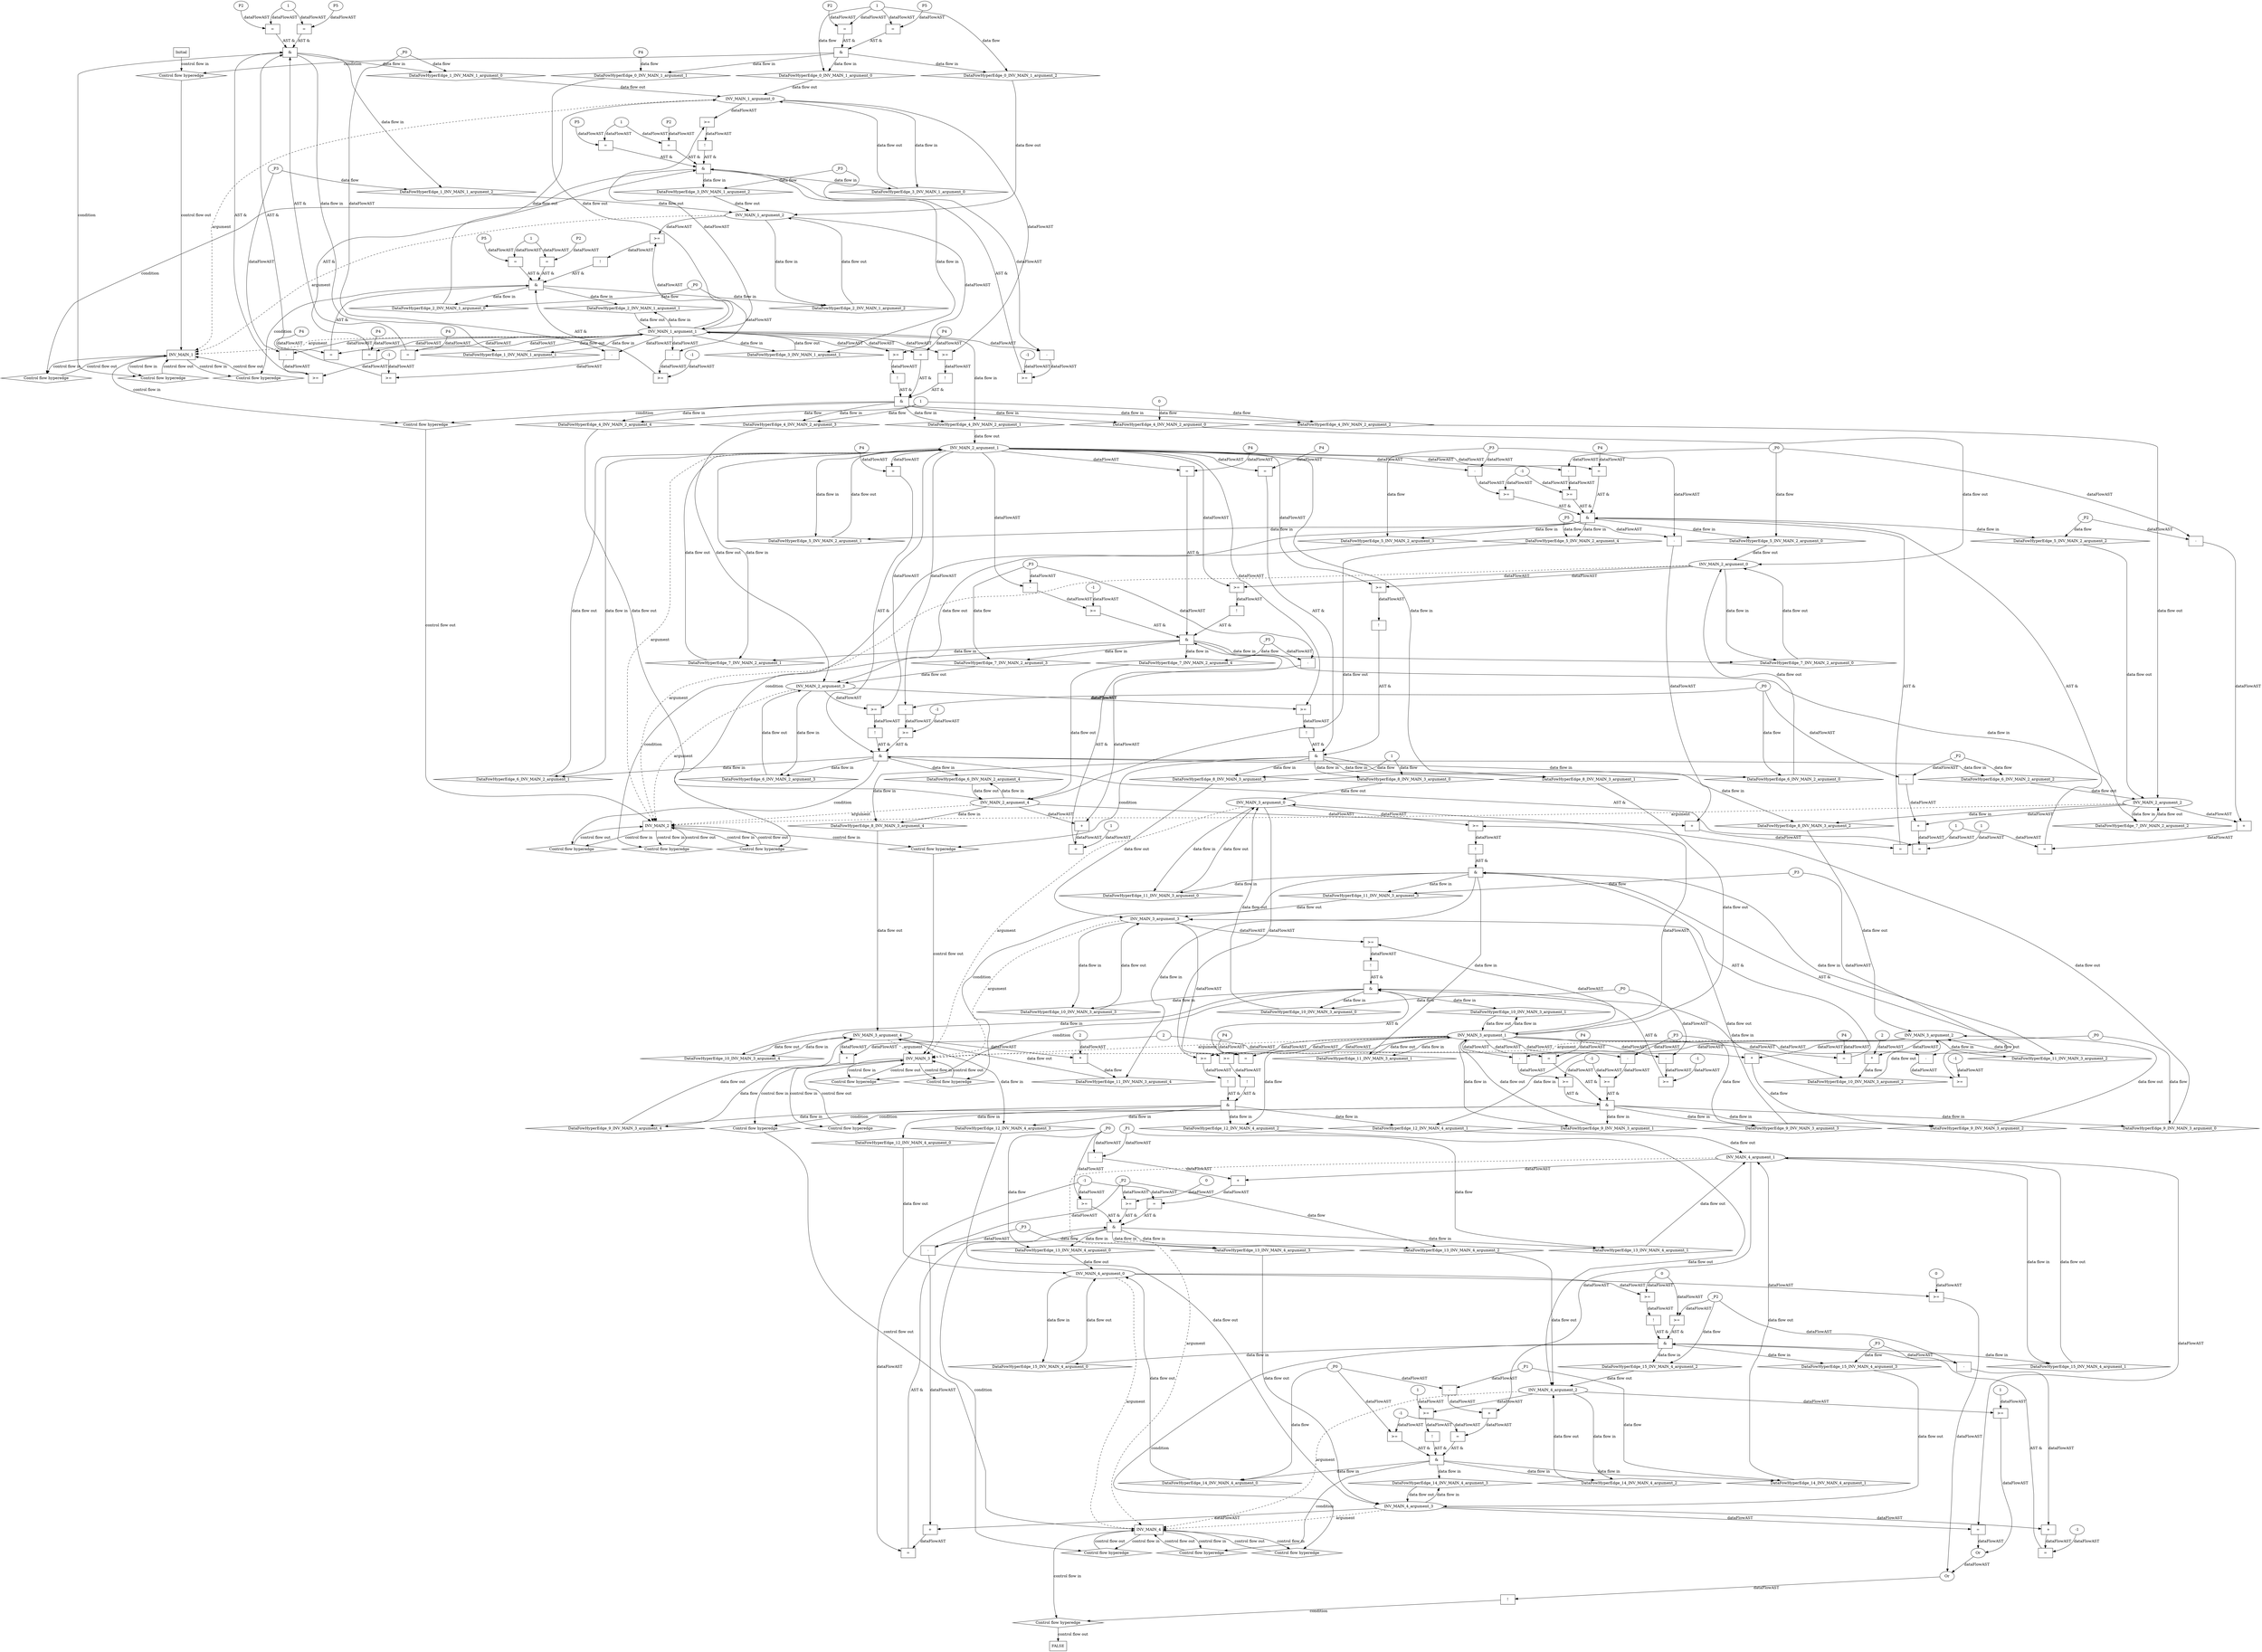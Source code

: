 digraph dag {
"INV_MAIN_1" [label="INV_MAIN_1" nodeName="INV_MAIN_1" class=cfn  shape="rect"];
"INV_MAIN_2" [label="INV_MAIN_2" nodeName="INV_MAIN_2" class=cfn  shape="rect"];
"INV_MAIN_3" [label="INV_MAIN_3" nodeName="INV_MAIN_3" class=cfn  shape="rect"];
"INV_MAIN_4" [label="INV_MAIN_4" nodeName="INV_MAIN_4" class=cfn  shape="rect"];
FALSE [label="FALSE" nodeName=FALSE class=cfn  shape="rect"];
Initial [label="Initial" nodeName=Initial class=cfn  shape="rect"];
ControlFowHyperEdge_0 [label="Control flow hyperedge" nodeName=ControlFowHyperEdge_0 class=controlFlowHyperEdge shape="diamond"];
"Initial" -> ControlFowHyperEdge_0 [label="control flow in"]
ControlFowHyperEdge_0 -> "INV_MAIN_1" [label="control flow out"]
ControlFowHyperEdge_1 [label="Control flow hyperedge" nodeName=ControlFowHyperEdge_1 class=controlFlowHyperEdge shape="diamond"];
"INV_MAIN_1" -> ControlFowHyperEdge_1 [label="control flow in"]
ControlFowHyperEdge_1 -> "INV_MAIN_1" [label="control flow out"]
ControlFowHyperEdge_2 [label="Control flow hyperedge" nodeName=ControlFowHyperEdge_2 class=controlFlowHyperEdge shape="diamond"];
"INV_MAIN_1" -> ControlFowHyperEdge_2 [label="control flow in"]
ControlFowHyperEdge_2 -> "INV_MAIN_1" [label="control flow out"]
ControlFowHyperEdge_3 [label="Control flow hyperedge" nodeName=ControlFowHyperEdge_3 class=controlFlowHyperEdge shape="diamond"];
"INV_MAIN_1" -> ControlFowHyperEdge_3 [label="control flow in"]
ControlFowHyperEdge_3 -> "INV_MAIN_1" [label="control flow out"]
ControlFowHyperEdge_4 [label="Control flow hyperedge" nodeName=ControlFowHyperEdge_4 class=controlFlowHyperEdge shape="diamond"];
"INV_MAIN_1" -> ControlFowHyperEdge_4 [label="control flow in"]
ControlFowHyperEdge_4 -> "INV_MAIN_2" [label="control flow out"]
ControlFowHyperEdge_5 [label="Control flow hyperedge" nodeName=ControlFowHyperEdge_5 class=controlFlowHyperEdge shape="diamond"];
"INV_MAIN_2" -> ControlFowHyperEdge_5 [label="control flow in"]
ControlFowHyperEdge_5 -> "INV_MAIN_2" [label="control flow out"]
ControlFowHyperEdge_6 [label="Control flow hyperedge" nodeName=ControlFowHyperEdge_6 class=controlFlowHyperEdge shape="diamond"];
"INV_MAIN_2" -> ControlFowHyperEdge_6 [label="control flow in"]
ControlFowHyperEdge_6 -> "INV_MAIN_2" [label="control flow out"]
ControlFowHyperEdge_7 [label="Control flow hyperedge" nodeName=ControlFowHyperEdge_7 class=controlFlowHyperEdge shape="diamond"];
"INV_MAIN_2" -> ControlFowHyperEdge_7 [label="control flow in"]
ControlFowHyperEdge_7 -> "INV_MAIN_2" [label="control flow out"]
ControlFowHyperEdge_8 [label="Control flow hyperedge" nodeName=ControlFowHyperEdge_8 class=controlFlowHyperEdge shape="diamond"];
"INV_MAIN_2" -> ControlFowHyperEdge_8 [label="control flow in"]
ControlFowHyperEdge_8 -> "INV_MAIN_3" [label="control flow out"]
ControlFowHyperEdge_9 [label="Control flow hyperedge" nodeName=ControlFowHyperEdge_9 class=controlFlowHyperEdge shape="diamond"];
"INV_MAIN_3" -> ControlFowHyperEdge_9 [label="control flow in"]
ControlFowHyperEdge_9 -> "INV_MAIN_3" [label="control flow out"]
ControlFowHyperEdge_10 [label="Control flow hyperedge" nodeName=ControlFowHyperEdge_10 class=controlFlowHyperEdge shape="diamond"];
"INV_MAIN_3" -> ControlFowHyperEdge_10 [label="control flow in"]
ControlFowHyperEdge_10 -> "INV_MAIN_3" [label="control flow out"]
ControlFowHyperEdge_11 [label="Control flow hyperedge" nodeName=ControlFowHyperEdge_11 class=controlFlowHyperEdge shape="diamond"];
"INV_MAIN_3" -> ControlFowHyperEdge_11 [label="control flow in"]
ControlFowHyperEdge_11 -> "INV_MAIN_3" [label="control flow out"]
ControlFowHyperEdge_12 [label="Control flow hyperedge" nodeName=ControlFowHyperEdge_12 class=controlFlowHyperEdge shape="diamond"];
"INV_MAIN_3" -> ControlFowHyperEdge_12 [label="control flow in"]
ControlFowHyperEdge_12 -> "INV_MAIN_4" [label="control flow out"]
ControlFowHyperEdge_13 [label="Control flow hyperedge" nodeName=ControlFowHyperEdge_13 class=controlFlowHyperEdge shape="diamond"];
"INV_MAIN_4" -> ControlFowHyperEdge_13 [label="control flow in"]
ControlFowHyperEdge_13 -> "INV_MAIN_4" [label="control flow out"]
ControlFowHyperEdge_14 [label="Control flow hyperedge" nodeName=ControlFowHyperEdge_14 class=controlFlowHyperEdge shape="diamond"];
"INV_MAIN_4" -> ControlFowHyperEdge_14 [label="control flow in"]
ControlFowHyperEdge_14 -> "INV_MAIN_4" [label="control flow out"]
ControlFowHyperEdge_15 [label="Control flow hyperedge" nodeName=ControlFowHyperEdge_15 class=controlFlowHyperEdge shape="diamond"];
"INV_MAIN_4" -> ControlFowHyperEdge_15 [label="control flow in"]
ControlFowHyperEdge_15 -> "INV_MAIN_4" [label="control flow out"]
ControlFowHyperEdge_16 [label="Control flow hyperedge" nodeName=ControlFowHyperEdge_16 class=controlFlowHyperEdge shape="diamond"];
"INV_MAIN_4" -> ControlFowHyperEdge_16 [label="control flow in"]
ControlFowHyperEdge_16 -> "FALSE" [label="control flow out"]
"INV_MAIN_1_argument_0" [label="INV_MAIN_1_argument_0" nodeName=argument0 class=argument  head="INV_MAIN_1" shape="oval"];
"INV_MAIN_1_argument_0" -> "INV_MAIN_1"[label="argument" style="dashed"]
"INV_MAIN_1_argument_1" [label="INV_MAIN_1_argument_1" nodeName=argument1 class=argument  head="INV_MAIN_1" shape="oval"];
"INV_MAIN_1_argument_1" -> "INV_MAIN_1"[label="argument" style="dashed"]
"INV_MAIN_1_argument_2" [label="INV_MAIN_1_argument_2" nodeName=argument2 class=argument  head="INV_MAIN_1" shape="oval"];
"INV_MAIN_1_argument_2" -> "INV_MAIN_1"[label="argument" style="dashed"]
"INV_MAIN_2_argument_0" [label="INV_MAIN_2_argument_0" nodeName=argument0 class=argument  head="INV_MAIN_2" shape="oval"];
"INV_MAIN_2_argument_0" -> "INV_MAIN_2"[label="argument" style="dashed"]
"INV_MAIN_2_argument_1" [label="INV_MAIN_2_argument_1" nodeName=argument1 class=argument  head="INV_MAIN_2" shape="oval"];
"INV_MAIN_2_argument_1" -> "INV_MAIN_2"[label="argument" style="dashed"]
"INV_MAIN_2_argument_2" [label="INV_MAIN_2_argument_2" nodeName=argument2 class=argument  head="INV_MAIN_2" shape="oval"];
"INV_MAIN_2_argument_2" -> "INV_MAIN_2"[label="argument" style="dashed"]
"INV_MAIN_2_argument_3" [label="INV_MAIN_2_argument_3" nodeName=argument3 class=argument  head="INV_MAIN_2" shape="oval"];
"INV_MAIN_2_argument_3" -> "INV_MAIN_2"[label="argument" style="dashed"]
"INV_MAIN_2_argument_4" [label="INV_MAIN_2_argument_4" nodeName=argument4 class=argument  head="INV_MAIN_2" shape="oval"];
"INV_MAIN_2_argument_4" -> "INV_MAIN_2"[label="argument" style="dashed"]
"INV_MAIN_3_argument_0" [label="INV_MAIN_3_argument_0" nodeName=argument0 class=argument  head="INV_MAIN_3" shape="oval"];
"INV_MAIN_3_argument_0" -> "INV_MAIN_3"[label="argument" style="dashed"]
"INV_MAIN_3_argument_1" [label="INV_MAIN_3_argument_1" nodeName=argument1 class=argument  head="INV_MAIN_3" shape="oval"];
"INV_MAIN_3_argument_1" -> "INV_MAIN_3"[label="argument" style="dashed"]
"INV_MAIN_3_argument_2" [label="INV_MAIN_3_argument_2" nodeName=argument2 class=argument  head="INV_MAIN_3" shape="oval"];
"INV_MAIN_3_argument_2" -> "INV_MAIN_3"[label="argument" style="dashed"]
"INV_MAIN_3_argument_3" [label="INV_MAIN_3_argument_3" nodeName=argument3 class=argument  head="INV_MAIN_3" shape="oval"];
"INV_MAIN_3_argument_3" -> "INV_MAIN_3"[label="argument" style="dashed"]
"INV_MAIN_3_argument_4" [label="INV_MAIN_3_argument_4" nodeName=argument4 class=argument  head="INV_MAIN_3" shape="oval"];
"INV_MAIN_3_argument_4" -> "INV_MAIN_3"[label="argument" style="dashed"]
"INV_MAIN_4_argument_0" [label="INV_MAIN_4_argument_0" nodeName=argument0 class=argument  head="INV_MAIN_4" shape="oval"];
"INV_MAIN_4_argument_0" -> "INV_MAIN_4"[label="argument" style="dashed"]
"INV_MAIN_4_argument_1" [label="INV_MAIN_4_argument_1" nodeName=argument1 class=argument  head="INV_MAIN_4" shape="oval"];
"INV_MAIN_4_argument_1" -> "INV_MAIN_4"[label="argument" style="dashed"]
"INV_MAIN_4_argument_2" [label="INV_MAIN_4_argument_2" nodeName=argument2 class=argument  head="INV_MAIN_4" shape="oval"];
"INV_MAIN_4_argument_2" -> "INV_MAIN_4"[label="argument" style="dashed"]
"INV_MAIN_4_argument_3" [label="INV_MAIN_4_argument_3" nodeName=argument3 class=argument  head="INV_MAIN_4" shape="oval"];
"INV_MAIN_4_argument_3" -> "INV_MAIN_4"[label="argument" style="dashed"]

"xxxINV_MAIN_1___Initial_0xxx_and" [label="&" nodeName="xxxINV_MAIN_1___Initial_0xxx_and" class=Operator shape="rect"];
"xxxINV_MAIN_1___Initial_0xxxguard_0_node_0" [label="=" nodeName="xxxINV_MAIN_1___Initial_0xxxguard_0_node_0" class=Operator  shape="rect"];
"xxxINV_MAIN_1___Initial_0xxxguard_0_node_1" [label="P5" nodeName="xxxINV_MAIN_1___Initial_0xxxguard_0_node_1" class=Constant ];
"xxxINV_MAIN_1___Initial_0xxxguard_0_node_1" -> "xxxINV_MAIN_1___Initial_0xxxguard_0_node_0"[label="dataFlowAST"]
"xxxINV_MAIN_1___Initial_0xxxdataFlow_0_node_0" -> "xxxINV_MAIN_1___Initial_0xxxguard_0_node_0"[label="dataFlowAST"]

"xxxINV_MAIN_1___Initial_0xxxguard_0_node_0" -> "xxxINV_MAIN_1___Initial_0xxx_and" [label="AST &"];
"xxxINV_MAIN_1___Initial_0xxxguard1_node_0" [label="=" nodeName="xxxINV_MAIN_1___Initial_0xxxguard1_node_0" class=Operator  shape="rect"];
"xxxINV_MAIN_1___Initial_0xxxguard1_node_1" [label="P2" nodeName="xxxINV_MAIN_1___Initial_0xxxguard1_node_1" class=Constant ];
"xxxINV_MAIN_1___Initial_0xxxguard1_node_1" -> "xxxINV_MAIN_1___Initial_0xxxguard1_node_0"[label="dataFlowAST"]
"xxxINV_MAIN_1___Initial_0xxxdataFlow_0_node_0" -> "xxxINV_MAIN_1___Initial_0xxxguard1_node_0"[label="dataFlowAST"]

"xxxINV_MAIN_1___Initial_0xxxguard1_node_0" -> "xxxINV_MAIN_1___Initial_0xxx_and" [label="AST &"];
"xxxINV_MAIN_1___Initial_0xxx_and" -> "ControlFowHyperEdge_0" [label="condition"];
"xxxINV_MAIN_1___Initial_0xxxdataFlow_0_node_0" [label="1" nodeName="xxxINV_MAIN_1___Initial_0xxxdataFlow_0_node_0" class=Literal ];

"xxxINV_MAIN_1___Initial_0xxxdataFlow_0_node_0" -> "DataFowHyperEdge_0_INV_MAIN_1_argument_0" [label="data flow"];
"xxxINV_MAIN_1___Initial_0xxxdataFlow1_node_0" [label="P4" nodeName="xxxINV_MAIN_1___Initial_0xxxdataFlow1_node_0" class=Constant ];

"xxxINV_MAIN_1___Initial_0xxxdataFlow1_node_0" -> "DataFowHyperEdge_0_INV_MAIN_1_argument_1" [label="data flow"];

"xxxINV_MAIN_1___Initial_0xxxdataFlow_0_node_0" -> "DataFowHyperEdge_0_INV_MAIN_1_argument_2" [label="data flow"];
"xxxINV_MAIN_1___INV_MAIN_1_1xxx_and" [label="&" nodeName="xxxINV_MAIN_1___INV_MAIN_1_1xxx_and" class=Operator shape="rect"];
"xxxINV_MAIN_1___INV_MAIN_1_1xxxguard3_node_0" [label=">=" nodeName="xxxINV_MAIN_1___INV_MAIN_1_1xxxguard3_node_0" class=Operator  shape="rect"];
"xxxINV_MAIN_1___INV_MAIN_1_1xxxguard3_node_1" [label="-" nodeName="xxxINV_MAIN_1___INV_MAIN_1_1xxxguard3_node_1" class= Operator shape="rect"];
"xxxINV_MAIN_1___INV_MAIN_1_1xxxguard3_node_1" -> "xxxINV_MAIN_1___INV_MAIN_1_1xxxguard3_node_0"[label="dataFlowAST"]
"xxxINV_MAIN_1___INV_MAIN_1_1xxxguard2_node_4" -> "xxxINV_MAIN_1___INV_MAIN_1_1xxxguard3_node_0"[label="dataFlowAST"]
"INV_MAIN_1_argument_1" -> "xxxINV_MAIN_1___INV_MAIN_1_1xxxguard3_node_1"[label="dataFlowAST"]
"xxxINV_MAIN_1___INV_MAIN_1_1xxxdataFlow_0_node_0" -> "xxxINV_MAIN_1___INV_MAIN_1_1xxxguard3_node_1"[label="dataFlowAST"]

"xxxINV_MAIN_1___INV_MAIN_1_1xxxguard3_node_0" -> "xxxINV_MAIN_1___INV_MAIN_1_1xxx_and" [label="AST &"];
"xxxINV_MAIN_1___INV_MAIN_1_1xxxguard2_node_0" [label=">=" nodeName="xxxINV_MAIN_1___INV_MAIN_1_1xxxguard2_node_0" class=Operator  shape="rect"];
"xxxINV_MAIN_1___INV_MAIN_1_1xxxguard2_node_1" [label="-" nodeName="xxxINV_MAIN_1___INV_MAIN_1_1xxxguard2_node_1" class= Operator shape="rect"];
"xxxINV_MAIN_1___INV_MAIN_1_1xxxguard2_node_4" [label="-1" nodeName="xxxINV_MAIN_1___INV_MAIN_1_1xxxguard2_node_4" class=Literal ];
"xxxINV_MAIN_1___INV_MAIN_1_1xxxguard2_node_1" -> "xxxINV_MAIN_1___INV_MAIN_1_1xxxguard2_node_0"[label="dataFlowAST"]
"xxxINV_MAIN_1___INV_MAIN_1_1xxxguard2_node_4" -> "xxxINV_MAIN_1___INV_MAIN_1_1xxxguard2_node_0"[label="dataFlowAST"]
"INV_MAIN_1_argument_1" -> "xxxINV_MAIN_1___INV_MAIN_1_1xxxguard2_node_1"[label="dataFlowAST"]
"xxxINV_MAIN_1___INV_MAIN_1_1xxxdataFlow1_node_0" -> "xxxINV_MAIN_1___INV_MAIN_1_1xxxguard2_node_1"[label="dataFlowAST"]

"xxxINV_MAIN_1___INV_MAIN_1_1xxxguard2_node_0" -> "xxxINV_MAIN_1___INV_MAIN_1_1xxx_and" [label="AST &"];
"xxxINV_MAIN_1___INV_MAIN_1_1xxxguard_0_node_0" [label="=" nodeName="xxxINV_MAIN_1___INV_MAIN_1_1xxxguard_0_node_0" class=Operator  shape="rect"];
"xxxINV_MAIN_1___INV_MAIN_1_1xxxguard_0_node_1" [label="P5" nodeName="xxxINV_MAIN_1___INV_MAIN_1_1xxxguard_0_node_1" class=Constant ];
"xxxINV_MAIN_1___INV_MAIN_1_1xxxguard_0_node_2" [label="1" nodeName="xxxINV_MAIN_1___INV_MAIN_1_1xxxguard_0_node_2" class=Literal ];
"xxxINV_MAIN_1___INV_MAIN_1_1xxxguard_0_node_1" -> "xxxINV_MAIN_1___INV_MAIN_1_1xxxguard_0_node_0"[label="dataFlowAST"]
"xxxINV_MAIN_1___INV_MAIN_1_1xxxguard_0_node_2" -> "xxxINV_MAIN_1___INV_MAIN_1_1xxxguard_0_node_0"[label="dataFlowAST"]

"xxxINV_MAIN_1___INV_MAIN_1_1xxxguard_0_node_0" -> "xxxINV_MAIN_1___INV_MAIN_1_1xxx_and" [label="AST &"];
"xxxINV_MAIN_1___INV_MAIN_1_1xxxguard1_node_0" [label="=" nodeName="xxxINV_MAIN_1___INV_MAIN_1_1xxxguard1_node_0" class=Operator  shape="rect"];
"xxxINV_MAIN_1___INV_MAIN_1_1xxxguard1_node_1" [label="P2" nodeName="xxxINV_MAIN_1___INV_MAIN_1_1xxxguard1_node_1" class=Constant ];
"xxxINV_MAIN_1___INV_MAIN_1_1xxxguard1_node_1" -> "xxxINV_MAIN_1___INV_MAIN_1_1xxxguard1_node_0"[label="dataFlowAST"]
"xxxINV_MAIN_1___INV_MAIN_1_1xxxguard_0_node_2" -> "xxxINV_MAIN_1___INV_MAIN_1_1xxxguard1_node_0"[label="dataFlowAST"]

"xxxINV_MAIN_1___INV_MAIN_1_1xxxguard1_node_0" -> "xxxINV_MAIN_1___INV_MAIN_1_1xxx_and" [label="AST &"];
"xxxINV_MAIN_1___INV_MAIN_1_1xxxguard4_node_0" [label="=" nodeName="xxxINV_MAIN_1___INV_MAIN_1_1xxxguard4_node_0" class=Operator  shape="rect"];
"xxxINV_MAIN_1___INV_MAIN_1_1xxxguard4_node_1" [label="P4" nodeName="xxxINV_MAIN_1___INV_MAIN_1_1xxxguard4_node_1" class=Constant ];
"xxxINV_MAIN_1___INV_MAIN_1_1xxxguard4_node_1" -> "xxxINV_MAIN_1___INV_MAIN_1_1xxxguard4_node_0"[label="dataFlowAST"]
"INV_MAIN_1_argument_1" -> "xxxINV_MAIN_1___INV_MAIN_1_1xxxguard4_node_0"[label="dataFlowAST"]

"xxxINV_MAIN_1___INV_MAIN_1_1xxxguard4_node_0" -> "xxxINV_MAIN_1___INV_MAIN_1_1xxx_and" [label="AST &"];
"xxxINV_MAIN_1___INV_MAIN_1_1xxx_and" -> "ControlFowHyperEdge_1" [label="condition"];
"xxxINV_MAIN_1___INV_MAIN_1_1xxxdataFlow_0_node_0" [label="_P0" nodeName="xxxINV_MAIN_1___INV_MAIN_1_1xxxdataFlow_0_node_0" class=Constant ];

"xxxINV_MAIN_1___INV_MAIN_1_1xxxdataFlow_0_node_0" -> "DataFowHyperEdge_1_INV_MAIN_1_argument_0" [label="data flow"];
"xxxINV_MAIN_1___INV_MAIN_1_1xxxdataFlow1_node_0" [label="_P3" nodeName="xxxINV_MAIN_1___INV_MAIN_1_1xxxdataFlow1_node_0" class=Constant ];

"xxxINV_MAIN_1___INV_MAIN_1_1xxxdataFlow1_node_0" -> "DataFowHyperEdge_1_INV_MAIN_1_argument_2" [label="data flow"];
"xxxINV_MAIN_1___INV_MAIN_1_2xxx_and" [label="&" nodeName="xxxINV_MAIN_1___INV_MAIN_1_2xxx_and" class=Operator shape="rect"];
"xxxINV_MAIN_1___INV_MAIN_1_2xxxguard2_node_0" [label="!" nodeName="xxxINV_MAIN_1___INV_MAIN_1_2xxxguard2_node_0" class=Operator shape="rect"];
"xxxINV_MAIN_1___INV_MAIN_1_2xxxguard2_node_1" [label=">=" nodeName="xxxINV_MAIN_1___INV_MAIN_1_2xxxguard2_node_1" class=Operator  shape="rect"];
"xxxINV_MAIN_1___INV_MAIN_1_2xxxguard2_node_1" -> "xxxINV_MAIN_1___INV_MAIN_1_2xxxguard2_node_0"[label="dataFlowAST"]
"INV_MAIN_1_argument_1" -> "xxxINV_MAIN_1___INV_MAIN_1_2xxxguard2_node_1"[label="dataFlowAST"]
"INV_MAIN_1_argument_2" -> "xxxINV_MAIN_1___INV_MAIN_1_2xxxguard2_node_1"[label="dataFlowAST"]

"xxxINV_MAIN_1___INV_MAIN_1_2xxxguard2_node_0" -> "xxxINV_MAIN_1___INV_MAIN_1_2xxx_and" [label="AST &"];
"xxxINV_MAIN_1___INV_MAIN_1_2xxxguard_0_node_0" [label="=" nodeName="xxxINV_MAIN_1___INV_MAIN_1_2xxxguard_0_node_0" class=Operator  shape="rect"];
"xxxINV_MAIN_1___INV_MAIN_1_2xxxguard_0_node_1" [label="P5" nodeName="xxxINV_MAIN_1___INV_MAIN_1_2xxxguard_0_node_1" class=Constant ];
"xxxINV_MAIN_1___INV_MAIN_1_2xxxguard_0_node_2" [label="1" nodeName="xxxINV_MAIN_1___INV_MAIN_1_2xxxguard_0_node_2" class=Literal ];
"xxxINV_MAIN_1___INV_MAIN_1_2xxxguard_0_node_1" -> "xxxINV_MAIN_1___INV_MAIN_1_2xxxguard_0_node_0"[label="dataFlowAST"]
"xxxINV_MAIN_1___INV_MAIN_1_2xxxguard_0_node_2" -> "xxxINV_MAIN_1___INV_MAIN_1_2xxxguard_0_node_0"[label="dataFlowAST"]

"xxxINV_MAIN_1___INV_MAIN_1_2xxxguard_0_node_0" -> "xxxINV_MAIN_1___INV_MAIN_1_2xxx_and" [label="AST &"];
"xxxINV_MAIN_1___INV_MAIN_1_2xxxguard1_node_0" [label="=" nodeName="xxxINV_MAIN_1___INV_MAIN_1_2xxxguard1_node_0" class=Operator  shape="rect"];
"xxxINV_MAIN_1___INV_MAIN_1_2xxxguard1_node_1" [label="P2" nodeName="xxxINV_MAIN_1___INV_MAIN_1_2xxxguard1_node_1" class=Constant ];
"xxxINV_MAIN_1___INV_MAIN_1_2xxxguard1_node_1" -> "xxxINV_MAIN_1___INV_MAIN_1_2xxxguard1_node_0"[label="dataFlowAST"]
"xxxINV_MAIN_1___INV_MAIN_1_2xxxguard_0_node_2" -> "xxxINV_MAIN_1___INV_MAIN_1_2xxxguard1_node_0"[label="dataFlowAST"]

"xxxINV_MAIN_1___INV_MAIN_1_2xxxguard1_node_0" -> "xxxINV_MAIN_1___INV_MAIN_1_2xxx_and" [label="AST &"];
"xxxINV_MAIN_1___INV_MAIN_1_2xxxguard4_node_0" [label="=" nodeName="xxxINV_MAIN_1___INV_MAIN_1_2xxxguard4_node_0" class=Operator  shape="rect"];
"xxxINV_MAIN_1___INV_MAIN_1_2xxxguard4_node_1" [label="P4" nodeName="xxxINV_MAIN_1___INV_MAIN_1_2xxxguard4_node_1" class=Constant ];
"xxxINV_MAIN_1___INV_MAIN_1_2xxxguard4_node_1" -> "xxxINV_MAIN_1___INV_MAIN_1_2xxxguard4_node_0"[label="dataFlowAST"]
"INV_MAIN_1_argument_1" -> "xxxINV_MAIN_1___INV_MAIN_1_2xxxguard4_node_0"[label="dataFlowAST"]

"xxxINV_MAIN_1___INV_MAIN_1_2xxxguard4_node_0" -> "xxxINV_MAIN_1___INV_MAIN_1_2xxx_and" [label="AST &"];
"xxxINV_MAIN_1___INV_MAIN_1_2xxxguard3_node_0" [label=">=" nodeName="xxxINV_MAIN_1___INV_MAIN_1_2xxxguard3_node_0" class=Operator  shape="rect"];
"xxxINV_MAIN_1___INV_MAIN_1_2xxxguard3_node_1" [label="-" nodeName="xxxINV_MAIN_1___INV_MAIN_1_2xxxguard3_node_1" class= Operator shape="rect"];
"xxxINV_MAIN_1___INV_MAIN_1_2xxxguard3_node_4" [label="-1" nodeName="xxxINV_MAIN_1___INV_MAIN_1_2xxxguard3_node_4" class=Literal ];
"xxxINV_MAIN_1___INV_MAIN_1_2xxxguard3_node_1" -> "xxxINV_MAIN_1___INV_MAIN_1_2xxxguard3_node_0"[label="dataFlowAST"]
"xxxINV_MAIN_1___INV_MAIN_1_2xxxguard3_node_4" -> "xxxINV_MAIN_1___INV_MAIN_1_2xxxguard3_node_0"[label="dataFlowAST"]
"INV_MAIN_1_argument_1" -> "xxxINV_MAIN_1___INV_MAIN_1_2xxxguard3_node_1"[label="dataFlowAST"]
"xxxINV_MAIN_1___INV_MAIN_1_2xxxdataFlow_0_node_0" -> "xxxINV_MAIN_1___INV_MAIN_1_2xxxguard3_node_1"[label="dataFlowAST"]

"xxxINV_MAIN_1___INV_MAIN_1_2xxxguard3_node_0" -> "xxxINV_MAIN_1___INV_MAIN_1_2xxx_and" [label="AST &"];
"xxxINV_MAIN_1___INV_MAIN_1_2xxx_and" -> "ControlFowHyperEdge_2" [label="condition"];
"xxxINV_MAIN_1___INV_MAIN_1_2xxxdataFlow_0_node_0" [label="_P0" nodeName="xxxINV_MAIN_1___INV_MAIN_1_2xxxdataFlow_0_node_0" class=Constant ];

"xxxINV_MAIN_1___INV_MAIN_1_2xxxdataFlow_0_node_0" -> "DataFowHyperEdge_2_INV_MAIN_1_argument_0" [label="data flow"];
"xxxINV_MAIN_1___INV_MAIN_1_3xxx_and" [label="&" nodeName="xxxINV_MAIN_1___INV_MAIN_1_3xxx_and" class=Operator shape="rect"];
"xxxINV_MAIN_1___INV_MAIN_1_3xxxguard_0_node_0" [label="=" nodeName="xxxINV_MAIN_1___INV_MAIN_1_3xxxguard_0_node_0" class=Operator  shape="rect"];
"xxxINV_MAIN_1___INV_MAIN_1_3xxxguard_0_node_1" [label="P5" nodeName="xxxINV_MAIN_1___INV_MAIN_1_3xxxguard_0_node_1" class=Constant ];
"xxxINV_MAIN_1___INV_MAIN_1_3xxxguard_0_node_2" [label="1" nodeName="xxxINV_MAIN_1___INV_MAIN_1_3xxxguard_0_node_2" class=Literal ];
"xxxINV_MAIN_1___INV_MAIN_1_3xxxguard_0_node_1" -> "xxxINV_MAIN_1___INV_MAIN_1_3xxxguard_0_node_0"[label="dataFlowAST"]
"xxxINV_MAIN_1___INV_MAIN_1_3xxxguard_0_node_2" -> "xxxINV_MAIN_1___INV_MAIN_1_3xxxguard_0_node_0"[label="dataFlowAST"]

"xxxINV_MAIN_1___INV_MAIN_1_3xxxguard_0_node_0" -> "xxxINV_MAIN_1___INV_MAIN_1_3xxx_and" [label="AST &"];
"xxxINV_MAIN_1___INV_MAIN_1_3xxxguard2_node_0" [label=">=" nodeName="xxxINV_MAIN_1___INV_MAIN_1_3xxxguard2_node_0" class=Operator  shape="rect"];
"xxxINV_MAIN_1___INV_MAIN_1_3xxxguard2_node_1" [label="-" nodeName="xxxINV_MAIN_1___INV_MAIN_1_3xxxguard2_node_1" class= Operator shape="rect"];
"xxxINV_MAIN_1___INV_MAIN_1_3xxxguard2_node_4" [label="-1" nodeName="xxxINV_MAIN_1___INV_MAIN_1_3xxxguard2_node_4" class=Literal ];
"xxxINV_MAIN_1___INV_MAIN_1_3xxxguard2_node_1" -> "xxxINV_MAIN_1___INV_MAIN_1_3xxxguard2_node_0"[label="dataFlowAST"]
"xxxINV_MAIN_1___INV_MAIN_1_3xxxguard2_node_4" -> "xxxINV_MAIN_1___INV_MAIN_1_3xxxguard2_node_0"[label="dataFlowAST"]
"INV_MAIN_1_argument_1" -> "xxxINV_MAIN_1___INV_MAIN_1_3xxxguard2_node_1"[label="dataFlowAST"]
"xxxINV_MAIN_1___INV_MAIN_1_3xxxdataFlow_0_node_0" -> "xxxINV_MAIN_1___INV_MAIN_1_3xxxguard2_node_1"[label="dataFlowAST"]

"xxxINV_MAIN_1___INV_MAIN_1_3xxxguard2_node_0" -> "xxxINV_MAIN_1___INV_MAIN_1_3xxx_and" [label="AST &"];
"xxxINV_MAIN_1___INV_MAIN_1_3xxxguard4_node_0" [label="=" nodeName="xxxINV_MAIN_1___INV_MAIN_1_3xxxguard4_node_0" class=Operator  shape="rect"];
"xxxINV_MAIN_1___INV_MAIN_1_3xxxguard4_node_1" [label="P4" nodeName="xxxINV_MAIN_1___INV_MAIN_1_3xxxguard4_node_1" class=Constant ];
"xxxINV_MAIN_1___INV_MAIN_1_3xxxguard4_node_1" -> "xxxINV_MAIN_1___INV_MAIN_1_3xxxguard4_node_0"[label="dataFlowAST"]
"INV_MAIN_1_argument_1" -> "xxxINV_MAIN_1___INV_MAIN_1_3xxxguard4_node_0"[label="dataFlowAST"]

"xxxINV_MAIN_1___INV_MAIN_1_3xxxguard4_node_0" -> "xxxINV_MAIN_1___INV_MAIN_1_3xxx_and" [label="AST &"];
"xxxINV_MAIN_1___INV_MAIN_1_3xxxguard1_node_0" [label="=" nodeName="xxxINV_MAIN_1___INV_MAIN_1_3xxxguard1_node_0" class=Operator  shape="rect"];
"xxxINV_MAIN_1___INV_MAIN_1_3xxxguard1_node_1" [label="P2" nodeName="xxxINV_MAIN_1___INV_MAIN_1_3xxxguard1_node_1" class=Constant ];
"xxxINV_MAIN_1___INV_MAIN_1_3xxxguard1_node_1" -> "xxxINV_MAIN_1___INV_MAIN_1_3xxxguard1_node_0"[label="dataFlowAST"]
"xxxINV_MAIN_1___INV_MAIN_1_3xxxguard_0_node_2" -> "xxxINV_MAIN_1___INV_MAIN_1_3xxxguard1_node_0"[label="dataFlowAST"]

"xxxINV_MAIN_1___INV_MAIN_1_3xxxguard1_node_0" -> "xxxINV_MAIN_1___INV_MAIN_1_3xxx_and" [label="AST &"];
"xxxINV_MAIN_1___INV_MAIN_1_3xxxguard3_node_0" [label="!" nodeName="xxxINV_MAIN_1___INV_MAIN_1_3xxxguard3_node_0" class=Operator shape="rect"];
"xxxINV_MAIN_1___INV_MAIN_1_3xxxguard3_node_1" [label=">=" nodeName="xxxINV_MAIN_1___INV_MAIN_1_3xxxguard3_node_1" class=Operator  shape="rect"];
"xxxINV_MAIN_1___INV_MAIN_1_3xxxguard3_node_1" -> "xxxINV_MAIN_1___INV_MAIN_1_3xxxguard3_node_0"[label="dataFlowAST"]
"INV_MAIN_1_argument_1" -> "xxxINV_MAIN_1___INV_MAIN_1_3xxxguard3_node_1"[label="dataFlowAST"]
"INV_MAIN_1_argument_0" -> "xxxINV_MAIN_1___INV_MAIN_1_3xxxguard3_node_1"[label="dataFlowAST"]

"xxxINV_MAIN_1___INV_MAIN_1_3xxxguard3_node_0" -> "xxxINV_MAIN_1___INV_MAIN_1_3xxx_and" [label="AST &"];
"xxxINV_MAIN_1___INV_MAIN_1_3xxx_and" -> "ControlFowHyperEdge_3" [label="condition"];
"xxxINV_MAIN_1___INV_MAIN_1_3xxxdataFlow_0_node_0" [label="_P3" nodeName="xxxINV_MAIN_1___INV_MAIN_1_3xxxdataFlow_0_node_0" class=Constant ];

"xxxINV_MAIN_1___INV_MAIN_1_3xxxdataFlow_0_node_0" -> "DataFowHyperEdge_3_INV_MAIN_1_argument_2" [label="data flow"];
"xxxINV_MAIN_2___INV_MAIN_1_4xxx_and" [label="&" nodeName="xxxINV_MAIN_2___INV_MAIN_1_4xxx_and" class=Operator shape="rect"];
"xxxINV_MAIN_2___INV_MAIN_1_4xxxguard_0_node_0" [label="!" nodeName="xxxINV_MAIN_2___INV_MAIN_1_4xxxguard_0_node_0" class=Operator shape="rect"];
"xxxINV_MAIN_2___INV_MAIN_1_4xxxguard_0_node_1" [label=">=" nodeName="xxxINV_MAIN_2___INV_MAIN_1_4xxxguard_0_node_1" class=Operator  shape="rect"];
"xxxINV_MAIN_2___INV_MAIN_1_4xxxguard_0_node_1" -> "xxxINV_MAIN_2___INV_MAIN_1_4xxxguard_0_node_0"[label="dataFlowAST"]
"INV_MAIN_1_argument_1" -> "xxxINV_MAIN_2___INV_MAIN_1_4xxxguard_0_node_1"[label="dataFlowAST"]
"INV_MAIN_1_argument_2" -> "xxxINV_MAIN_2___INV_MAIN_1_4xxxguard_0_node_1"[label="dataFlowAST"]

"xxxINV_MAIN_2___INV_MAIN_1_4xxxguard_0_node_0" -> "xxxINV_MAIN_2___INV_MAIN_1_4xxx_and" [label="AST &"];
"xxxINV_MAIN_2___INV_MAIN_1_4xxxguard1_node_0" [label="!" nodeName="xxxINV_MAIN_2___INV_MAIN_1_4xxxguard1_node_0" class=Operator shape="rect"];
"xxxINV_MAIN_2___INV_MAIN_1_4xxxguard1_node_1" [label=">=" nodeName="xxxINV_MAIN_2___INV_MAIN_1_4xxxguard1_node_1" class=Operator  shape="rect"];
"xxxINV_MAIN_2___INV_MAIN_1_4xxxguard1_node_1" -> "xxxINV_MAIN_2___INV_MAIN_1_4xxxguard1_node_0"[label="dataFlowAST"]
"INV_MAIN_1_argument_1" -> "xxxINV_MAIN_2___INV_MAIN_1_4xxxguard1_node_1"[label="dataFlowAST"]
"INV_MAIN_1_argument_0" -> "xxxINV_MAIN_2___INV_MAIN_1_4xxxguard1_node_1"[label="dataFlowAST"]

"xxxINV_MAIN_2___INV_MAIN_1_4xxxguard1_node_0" -> "xxxINV_MAIN_2___INV_MAIN_1_4xxx_and" [label="AST &"];
"xxxINV_MAIN_2___INV_MAIN_1_4xxxguard2_node_0" [label="=" nodeName="xxxINV_MAIN_2___INV_MAIN_1_4xxxguard2_node_0" class=Operator  shape="rect"];
"xxxINV_MAIN_2___INV_MAIN_1_4xxxguard2_node_1" [label="P4" nodeName="xxxINV_MAIN_2___INV_MAIN_1_4xxxguard2_node_1" class=Constant ];
"xxxINV_MAIN_2___INV_MAIN_1_4xxxguard2_node_1" -> "xxxINV_MAIN_2___INV_MAIN_1_4xxxguard2_node_0"[label="dataFlowAST"]
"INV_MAIN_1_argument_1" -> "xxxINV_MAIN_2___INV_MAIN_1_4xxxguard2_node_0"[label="dataFlowAST"]

"xxxINV_MAIN_2___INV_MAIN_1_4xxxguard2_node_0" -> "xxxINV_MAIN_2___INV_MAIN_1_4xxx_and" [label="AST &"];
"xxxINV_MAIN_2___INV_MAIN_1_4xxx_and" -> "ControlFowHyperEdge_4" [label="condition"];
"xxxINV_MAIN_2___INV_MAIN_1_4xxxdataFlow_0_node_0" [label="0" nodeName="xxxINV_MAIN_2___INV_MAIN_1_4xxxdataFlow_0_node_0" class=Literal ];

"xxxINV_MAIN_2___INV_MAIN_1_4xxxdataFlow_0_node_0" -> "DataFowHyperEdge_4_INV_MAIN_2_argument_0" [label="data flow"];
"xxxINV_MAIN_2___INV_MAIN_1_4xxxdataFlow1_node_0" [label="1" nodeName="xxxINV_MAIN_2___INV_MAIN_1_4xxxdataFlow1_node_0" class=Literal ];

"xxxINV_MAIN_2___INV_MAIN_1_4xxxdataFlow1_node_0" -> "DataFowHyperEdge_4_INV_MAIN_2_argument_2" [label="data flow"];

"xxxINV_MAIN_2___INV_MAIN_1_4xxxdataFlow1_node_0" -> "DataFowHyperEdge_4_INV_MAIN_2_argument_3" [label="data flow"];

"xxxINV_MAIN_2___INV_MAIN_1_4xxxdataFlow1_node_0" -> "DataFowHyperEdge_4_INV_MAIN_2_argument_4" [label="data flow"];
"xxxINV_MAIN_2___INV_MAIN_2_5xxx_and" [label="&" nodeName="xxxINV_MAIN_2___INV_MAIN_2_5xxx_and" class=Operator shape="rect"];
"xxxINV_MAIN_2___INV_MAIN_2_5xxxguard3_node_0" [label=">=" nodeName="xxxINV_MAIN_2___INV_MAIN_2_5xxxguard3_node_0" class=Operator  shape="rect"];
"xxxINV_MAIN_2___INV_MAIN_2_5xxxguard3_node_1" [label="-" nodeName="xxxINV_MAIN_2___INV_MAIN_2_5xxxguard3_node_1" class= Operator shape="rect"];
"xxxINV_MAIN_2___INV_MAIN_2_5xxxguard3_node_1" -> "xxxINV_MAIN_2___INV_MAIN_2_5xxxguard3_node_0"[label="dataFlowAST"]
"xxxINV_MAIN_2___INV_MAIN_2_5xxxguard2_node_4" -> "xxxINV_MAIN_2___INV_MAIN_2_5xxxguard3_node_0"[label="dataFlowAST"]
"INV_MAIN_2_argument_1" -> "xxxINV_MAIN_2___INV_MAIN_2_5xxxguard3_node_1"[label="dataFlowAST"]
"xxxINV_MAIN_2___INV_MAIN_2_5xxxdataFlow_0_node_0" -> "xxxINV_MAIN_2___INV_MAIN_2_5xxxguard3_node_1"[label="dataFlowAST"]

"xxxINV_MAIN_2___INV_MAIN_2_5xxxguard3_node_0" -> "xxxINV_MAIN_2___INV_MAIN_2_5xxx_and" [label="AST &"];
"xxxINV_MAIN_2___INV_MAIN_2_5xxxguard4_node_0" [label="=" nodeName="xxxINV_MAIN_2___INV_MAIN_2_5xxxguard4_node_0" class=Operator  shape="rect"];
"xxxINV_MAIN_2___INV_MAIN_2_5xxxguard4_node_1" [label="P4" nodeName="xxxINV_MAIN_2___INV_MAIN_2_5xxxguard4_node_1" class=Constant ];
"xxxINV_MAIN_2___INV_MAIN_2_5xxxguard4_node_1" -> "xxxINV_MAIN_2___INV_MAIN_2_5xxxguard4_node_0"[label="dataFlowAST"]
"INV_MAIN_2_argument_1" -> "xxxINV_MAIN_2___INV_MAIN_2_5xxxguard4_node_0"[label="dataFlowAST"]

"xxxINV_MAIN_2___INV_MAIN_2_5xxxguard4_node_0" -> "xxxINV_MAIN_2___INV_MAIN_2_5xxx_and" [label="AST &"];
"xxxINV_MAIN_2___INV_MAIN_2_5xxxguard_0_node_0" [label="=" nodeName="xxxINV_MAIN_2___INV_MAIN_2_5xxxguard_0_node_0" class=Operator  shape="rect"];
"xxxINV_MAIN_2___INV_MAIN_2_5xxxguard_0_node_1" [label="+" nodeName="xxxINV_MAIN_2___INV_MAIN_2_5xxxguard_0_node_1" class= Operator shape="rect"];
"xxxINV_MAIN_2___INV_MAIN_2_5xxxguard_0_node_3" [label="-" nodeName="xxxINV_MAIN_2___INV_MAIN_2_5xxxguard_0_node_3" class= Operator shape="rect"];
"xxxINV_MAIN_2___INV_MAIN_2_5xxxguard_0_node_6" [label="1" nodeName="xxxINV_MAIN_2___INV_MAIN_2_5xxxguard_0_node_6" class=Literal ];
"xxxINV_MAIN_2___INV_MAIN_2_5xxxguard_0_node_1" -> "xxxINV_MAIN_2___INV_MAIN_2_5xxxguard_0_node_0"[label="dataFlowAST"]
"xxxINV_MAIN_2___INV_MAIN_2_5xxxguard_0_node_6" -> "xxxINV_MAIN_2___INV_MAIN_2_5xxxguard_0_node_0"[label="dataFlowAST"]
"INV_MAIN_2_argument_2" -> "xxxINV_MAIN_2___INV_MAIN_2_5xxxguard_0_node_1"[label="dataFlowAST"]
"xxxINV_MAIN_2___INV_MAIN_2_5xxxguard_0_node_3" -> "xxxINV_MAIN_2___INV_MAIN_2_5xxxguard_0_node_1"[label="dataFlowAST"]
"xxxINV_MAIN_2___INV_MAIN_2_5xxxdataFlow_0_node_0" -> "xxxINV_MAIN_2___INV_MAIN_2_5xxxguard_0_node_3"[label="dataFlowAST"]
"xxxINV_MAIN_2___INV_MAIN_2_5xxxdataFlow1_node_0" -> "xxxINV_MAIN_2___INV_MAIN_2_5xxxguard_0_node_3"[label="dataFlowAST"]

"xxxINV_MAIN_2___INV_MAIN_2_5xxxguard_0_node_0" -> "xxxINV_MAIN_2___INV_MAIN_2_5xxx_and" [label="AST &"];
"xxxINV_MAIN_2___INV_MAIN_2_5xxxguard2_node_0" [label=">=" nodeName="xxxINV_MAIN_2___INV_MAIN_2_5xxxguard2_node_0" class=Operator  shape="rect"];
"xxxINV_MAIN_2___INV_MAIN_2_5xxxguard2_node_1" [label="-" nodeName="xxxINV_MAIN_2___INV_MAIN_2_5xxxguard2_node_1" class= Operator shape="rect"];
"xxxINV_MAIN_2___INV_MAIN_2_5xxxguard2_node_4" [label="-1" nodeName="xxxINV_MAIN_2___INV_MAIN_2_5xxxguard2_node_4" class=Literal ];
"xxxINV_MAIN_2___INV_MAIN_2_5xxxguard2_node_1" -> "xxxINV_MAIN_2___INV_MAIN_2_5xxxguard2_node_0"[label="dataFlowAST"]
"xxxINV_MAIN_2___INV_MAIN_2_5xxxguard2_node_4" -> "xxxINV_MAIN_2___INV_MAIN_2_5xxxguard2_node_0"[label="dataFlowAST"]
"INV_MAIN_2_argument_1" -> "xxxINV_MAIN_2___INV_MAIN_2_5xxxguard2_node_1"[label="dataFlowAST"]
"xxxINV_MAIN_2___INV_MAIN_2_5xxxdataFlow2_node_0" -> "xxxINV_MAIN_2___INV_MAIN_2_5xxxguard2_node_1"[label="dataFlowAST"]

"xxxINV_MAIN_2___INV_MAIN_2_5xxxguard2_node_0" -> "xxxINV_MAIN_2___INV_MAIN_2_5xxx_and" [label="AST &"];
"xxxINV_MAIN_2___INV_MAIN_2_5xxxguard1_node_0" [label="=" nodeName="xxxINV_MAIN_2___INV_MAIN_2_5xxxguard1_node_0" class=Operator  shape="rect"];
"xxxINV_MAIN_2___INV_MAIN_2_5xxxguard1_node_1" [label="+" nodeName="xxxINV_MAIN_2___INV_MAIN_2_5xxxguard1_node_1" class= Operator shape="rect"];
"xxxINV_MAIN_2___INV_MAIN_2_5xxxguard1_node_3" [label="-" nodeName="xxxINV_MAIN_2___INV_MAIN_2_5xxxguard1_node_3" class= Operator shape="rect"];
"xxxINV_MAIN_2___INV_MAIN_2_5xxxguard1_node_1" -> "xxxINV_MAIN_2___INV_MAIN_2_5xxxguard1_node_0"[label="dataFlowAST"]
"xxxINV_MAIN_2___INV_MAIN_2_5xxxguard_0_node_6" -> "xxxINV_MAIN_2___INV_MAIN_2_5xxxguard1_node_0"[label="dataFlowAST"]
"INV_MAIN_2_argument_4" -> "xxxINV_MAIN_2___INV_MAIN_2_5xxxguard1_node_1"[label="dataFlowAST"]
"xxxINV_MAIN_2___INV_MAIN_2_5xxxguard1_node_3" -> "xxxINV_MAIN_2___INV_MAIN_2_5xxxguard1_node_1"[label="dataFlowAST"]
"xxxINV_MAIN_2___INV_MAIN_2_5xxxdataFlow2_node_0" -> "xxxINV_MAIN_2___INV_MAIN_2_5xxxguard1_node_3"[label="dataFlowAST"]
"xxxINV_MAIN_2___INV_MAIN_2_5xxxdataFlow3_node_0" -> "xxxINV_MAIN_2___INV_MAIN_2_5xxxguard1_node_3"[label="dataFlowAST"]

"xxxINV_MAIN_2___INV_MAIN_2_5xxxguard1_node_0" -> "xxxINV_MAIN_2___INV_MAIN_2_5xxx_and" [label="AST &"];
"xxxINV_MAIN_2___INV_MAIN_2_5xxx_and" -> "ControlFowHyperEdge_5" [label="condition"];
"xxxINV_MAIN_2___INV_MAIN_2_5xxxdataFlow_0_node_0" [label="_P0" nodeName="xxxINV_MAIN_2___INV_MAIN_2_5xxxdataFlow_0_node_0" class=Constant ];

"xxxINV_MAIN_2___INV_MAIN_2_5xxxdataFlow_0_node_0" -> "DataFowHyperEdge_5_INV_MAIN_2_argument_0" [label="data flow"];
"xxxINV_MAIN_2___INV_MAIN_2_5xxxdataFlow1_node_0" [label="_P2" nodeName="xxxINV_MAIN_2___INV_MAIN_2_5xxxdataFlow1_node_0" class=Constant ];

"xxxINV_MAIN_2___INV_MAIN_2_5xxxdataFlow1_node_0" -> "DataFowHyperEdge_5_INV_MAIN_2_argument_2" [label="data flow"];
"xxxINV_MAIN_2___INV_MAIN_2_5xxxdataFlow2_node_0" [label="_P3" nodeName="xxxINV_MAIN_2___INV_MAIN_2_5xxxdataFlow2_node_0" class=Constant ];

"xxxINV_MAIN_2___INV_MAIN_2_5xxxdataFlow2_node_0" -> "DataFowHyperEdge_5_INV_MAIN_2_argument_3" [label="data flow"];
"xxxINV_MAIN_2___INV_MAIN_2_5xxxdataFlow3_node_0" [label="_P5" nodeName="xxxINV_MAIN_2___INV_MAIN_2_5xxxdataFlow3_node_0" class=Constant ];

"xxxINV_MAIN_2___INV_MAIN_2_5xxxdataFlow3_node_0" -> "DataFowHyperEdge_5_INV_MAIN_2_argument_4" [label="data flow"];
"xxxINV_MAIN_2___INV_MAIN_2_6xxx_and" [label="&" nodeName="xxxINV_MAIN_2___INV_MAIN_2_6xxx_and" class=Operator shape="rect"];
"xxxINV_MAIN_2___INV_MAIN_2_6xxxguard_0_node_0" [label="!" nodeName="xxxINV_MAIN_2___INV_MAIN_2_6xxxguard_0_node_0" class=Operator shape="rect"];
"xxxINV_MAIN_2___INV_MAIN_2_6xxxguard_0_node_1" [label=">=" nodeName="xxxINV_MAIN_2___INV_MAIN_2_6xxxguard_0_node_1" class=Operator  shape="rect"];
"xxxINV_MAIN_2___INV_MAIN_2_6xxxguard_0_node_1" -> "xxxINV_MAIN_2___INV_MAIN_2_6xxxguard_0_node_0"[label="dataFlowAST"]
"INV_MAIN_2_argument_1" -> "xxxINV_MAIN_2___INV_MAIN_2_6xxxguard_0_node_1"[label="dataFlowAST"]
"INV_MAIN_2_argument_3" -> "xxxINV_MAIN_2___INV_MAIN_2_6xxxguard_0_node_1"[label="dataFlowAST"]

"xxxINV_MAIN_2___INV_MAIN_2_6xxxguard_0_node_0" -> "xxxINV_MAIN_2___INV_MAIN_2_6xxx_and" [label="AST &"];
"xxxINV_MAIN_2___INV_MAIN_2_6xxxguard1_node_0" [label=">=" nodeName="xxxINV_MAIN_2___INV_MAIN_2_6xxxguard1_node_0" class=Operator  shape="rect"];
"xxxINV_MAIN_2___INV_MAIN_2_6xxxguard1_node_1" [label="-" nodeName="xxxINV_MAIN_2___INV_MAIN_2_6xxxguard1_node_1" class= Operator shape="rect"];
"xxxINV_MAIN_2___INV_MAIN_2_6xxxguard1_node_4" [label="-1" nodeName="xxxINV_MAIN_2___INV_MAIN_2_6xxxguard1_node_4" class=Literal ];
"xxxINV_MAIN_2___INV_MAIN_2_6xxxguard1_node_1" -> "xxxINV_MAIN_2___INV_MAIN_2_6xxxguard1_node_0"[label="dataFlowAST"]
"xxxINV_MAIN_2___INV_MAIN_2_6xxxguard1_node_4" -> "xxxINV_MAIN_2___INV_MAIN_2_6xxxguard1_node_0"[label="dataFlowAST"]
"INV_MAIN_2_argument_1" -> "xxxINV_MAIN_2___INV_MAIN_2_6xxxguard1_node_1"[label="dataFlowAST"]
"xxxINV_MAIN_2___INV_MAIN_2_6xxxdataFlow_0_node_0" -> "xxxINV_MAIN_2___INV_MAIN_2_6xxxguard1_node_1"[label="dataFlowAST"]

"xxxINV_MAIN_2___INV_MAIN_2_6xxxguard1_node_0" -> "xxxINV_MAIN_2___INV_MAIN_2_6xxx_and" [label="AST &"];
"xxxINV_MAIN_2___INV_MAIN_2_6xxxguard2_node_0" [label="=" nodeName="xxxINV_MAIN_2___INV_MAIN_2_6xxxguard2_node_0" class=Operator  shape="rect"];
"xxxINV_MAIN_2___INV_MAIN_2_6xxxguard2_node_1" [label="P4" nodeName="xxxINV_MAIN_2___INV_MAIN_2_6xxxguard2_node_1" class=Constant ];
"xxxINV_MAIN_2___INV_MAIN_2_6xxxguard2_node_1" -> "xxxINV_MAIN_2___INV_MAIN_2_6xxxguard2_node_0"[label="dataFlowAST"]
"INV_MAIN_2_argument_1" -> "xxxINV_MAIN_2___INV_MAIN_2_6xxxguard2_node_0"[label="dataFlowAST"]

"xxxINV_MAIN_2___INV_MAIN_2_6xxxguard2_node_0" -> "xxxINV_MAIN_2___INV_MAIN_2_6xxx_and" [label="AST &"];
"xxxINV_MAIN_2___INV_MAIN_2_6xxxguard3_node_0" [label="=" nodeName="xxxINV_MAIN_2___INV_MAIN_2_6xxxguard3_node_0" class=Operator  shape="rect"];
"xxxINV_MAIN_2___INV_MAIN_2_6xxxguard3_node_1" [label="+" nodeName="xxxINV_MAIN_2___INV_MAIN_2_6xxxguard3_node_1" class= Operator shape="rect"];
"xxxINV_MAIN_2___INV_MAIN_2_6xxxguard3_node_3" [label="-" nodeName="xxxINV_MAIN_2___INV_MAIN_2_6xxxguard3_node_3" class= Operator shape="rect"];
"xxxINV_MAIN_2___INV_MAIN_2_6xxxguard3_node_6" [label="1" nodeName="xxxINV_MAIN_2___INV_MAIN_2_6xxxguard3_node_6" class=Literal ];
"xxxINV_MAIN_2___INV_MAIN_2_6xxxguard3_node_1" -> "xxxINV_MAIN_2___INV_MAIN_2_6xxxguard3_node_0"[label="dataFlowAST"]
"xxxINV_MAIN_2___INV_MAIN_2_6xxxguard3_node_6" -> "xxxINV_MAIN_2___INV_MAIN_2_6xxxguard3_node_0"[label="dataFlowAST"]
"INV_MAIN_2_argument_2" -> "xxxINV_MAIN_2___INV_MAIN_2_6xxxguard3_node_1"[label="dataFlowAST"]
"xxxINV_MAIN_2___INV_MAIN_2_6xxxguard3_node_3" -> "xxxINV_MAIN_2___INV_MAIN_2_6xxxguard3_node_1"[label="dataFlowAST"]
"xxxINV_MAIN_2___INV_MAIN_2_6xxxdataFlow_0_node_0" -> "xxxINV_MAIN_2___INV_MAIN_2_6xxxguard3_node_3"[label="dataFlowAST"]
"xxxINV_MAIN_2___INV_MAIN_2_6xxxdataFlow1_node_0" -> "xxxINV_MAIN_2___INV_MAIN_2_6xxxguard3_node_3"[label="dataFlowAST"]

"xxxINV_MAIN_2___INV_MAIN_2_6xxxguard3_node_0" -> "xxxINV_MAIN_2___INV_MAIN_2_6xxx_and" [label="AST &"];
"xxxINV_MAIN_2___INV_MAIN_2_6xxx_and" -> "ControlFowHyperEdge_6" [label="condition"];
"xxxINV_MAIN_2___INV_MAIN_2_6xxxdataFlow_0_node_0" [label="_P0" nodeName="xxxINV_MAIN_2___INV_MAIN_2_6xxxdataFlow_0_node_0" class=Constant ];

"xxxINV_MAIN_2___INV_MAIN_2_6xxxdataFlow_0_node_0" -> "DataFowHyperEdge_6_INV_MAIN_2_argument_0" [label="data flow"];
"xxxINV_MAIN_2___INV_MAIN_2_6xxxdataFlow1_node_0" [label="_P2" nodeName="xxxINV_MAIN_2___INV_MAIN_2_6xxxdataFlow1_node_0" class=Constant ];

"xxxINV_MAIN_2___INV_MAIN_2_6xxxdataFlow1_node_0" -> "DataFowHyperEdge_6_INV_MAIN_2_argument_2" [label="data flow"];
"xxxINV_MAIN_2___INV_MAIN_2_7xxx_and" [label="&" nodeName="xxxINV_MAIN_2___INV_MAIN_2_7xxx_and" class=Operator shape="rect"];
"xxxINV_MAIN_2___INV_MAIN_2_7xxxguard_0_node_0" [label=">=" nodeName="xxxINV_MAIN_2___INV_MAIN_2_7xxxguard_0_node_0" class=Operator  shape="rect"];
"xxxINV_MAIN_2___INV_MAIN_2_7xxxguard_0_node_1" [label="-" nodeName="xxxINV_MAIN_2___INV_MAIN_2_7xxxguard_0_node_1" class= Operator shape="rect"];
"xxxINV_MAIN_2___INV_MAIN_2_7xxxguard_0_node_4" [label="-1" nodeName="xxxINV_MAIN_2___INV_MAIN_2_7xxxguard_0_node_4" class=Literal ];
"xxxINV_MAIN_2___INV_MAIN_2_7xxxguard_0_node_1" -> "xxxINV_MAIN_2___INV_MAIN_2_7xxxguard_0_node_0"[label="dataFlowAST"]
"xxxINV_MAIN_2___INV_MAIN_2_7xxxguard_0_node_4" -> "xxxINV_MAIN_2___INV_MAIN_2_7xxxguard_0_node_0"[label="dataFlowAST"]
"INV_MAIN_2_argument_1" -> "xxxINV_MAIN_2___INV_MAIN_2_7xxxguard_0_node_1"[label="dataFlowAST"]
"xxxINV_MAIN_2___INV_MAIN_2_7xxxdataFlow_0_node_0" -> "xxxINV_MAIN_2___INV_MAIN_2_7xxxguard_0_node_1"[label="dataFlowAST"]

"xxxINV_MAIN_2___INV_MAIN_2_7xxxguard_0_node_0" -> "xxxINV_MAIN_2___INV_MAIN_2_7xxx_and" [label="AST &"];
"xxxINV_MAIN_2___INV_MAIN_2_7xxxguard1_node_0" [label="!" nodeName="xxxINV_MAIN_2___INV_MAIN_2_7xxxguard1_node_0" class=Operator shape="rect"];
"xxxINV_MAIN_2___INV_MAIN_2_7xxxguard1_node_1" [label=">=" nodeName="xxxINV_MAIN_2___INV_MAIN_2_7xxxguard1_node_1" class=Operator  shape="rect"];
"xxxINV_MAIN_2___INV_MAIN_2_7xxxguard1_node_1" -> "xxxINV_MAIN_2___INV_MAIN_2_7xxxguard1_node_0"[label="dataFlowAST"]
"INV_MAIN_2_argument_1" -> "xxxINV_MAIN_2___INV_MAIN_2_7xxxguard1_node_1"[label="dataFlowAST"]
"INV_MAIN_2_argument_0" -> "xxxINV_MAIN_2___INV_MAIN_2_7xxxguard1_node_1"[label="dataFlowAST"]

"xxxINV_MAIN_2___INV_MAIN_2_7xxxguard1_node_0" -> "xxxINV_MAIN_2___INV_MAIN_2_7xxx_and" [label="AST &"];
"xxxINV_MAIN_2___INV_MAIN_2_7xxxguard2_node_0" [label="=" nodeName="xxxINV_MAIN_2___INV_MAIN_2_7xxxguard2_node_0" class=Operator  shape="rect"];
"xxxINV_MAIN_2___INV_MAIN_2_7xxxguard2_node_1" [label="P4" nodeName="xxxINV_MAIN_2___INV_MAIN_2_7xxxguard2_node_1" class=Constant ];
"xxxINV_MAIN_2___INV_MAIN_2_7xxxguard2_node_1" -> "xxxINV_MAIN_2___INV_MAIN_2_7xxxguard2_node_0"[label="dataFlowAST"]
"INV_MAIN_2_argument_1" -> "xxxINV_MAIN_2___INV_MAIN_2_7xxxguard2_node_0"[label="dataFlowAST"]

"xxxINV_MAIN_2___INV_MAIN_2_7xxxguard2_node_0" -> "xxxINV_MAIN_2___INV_MAIN_2_7xxx_and" [label="AST &"];
"xxxINV_MAIN_2___INV_MAIN_2_7xxxguard3_node_0" [label="=" nodeName="xxxINV_MAIN_2___INV_MAIN_2_7xxxguard3_node_0" class=Operator  shape="rect"];
"xxxINV_MAIN_2___INV_MAIN_2_7xxxguard3_node_1" [label="+" nodeName="xxxINV_MAIN_2___INV_MAIN_2_7xxxguard3_node_1" class= Operator shape="rect"];
"xxxINV_MAIN_2___INV_MAIN_2_7xxxguard3_node_3" [label="-" nodeName="xxxINV_MAIN_2___INV_MAIN_2_7xxxguard3_node_3" class= Operator shape="rect"];
"xxxINV_MAIN_2___INV_MAIN_2_7xxxguard3_node_6" [label="1" nodeName="xxxINV_MAIN_2___INV_MAIN_2_7xxxguard3_node_6" class=Literal ];
"xxxINV_MAIN_2___INV_MAIN_2_7xxxguard3_node_1" -> "xxxINV_MAIN_2___INV_MAIN_2_7xxxguard3_node_0"[label="dataFlowAST"]
"xxxINV_MAIN_2___INV_MAIN_2_7xxxguard3_node_6" -> "xxxINV_MAIN_2___INV_MAIN_2_7xxxguard3_node_0"[label="dataFlowAST"]
"INV_MAIN_2_argument_4" -> "xxxINV_MAIN_2___INV_MAIN_2_7xxxguard3_node_1"[label="dataFlowAST"]
"xxxINV_MAIN_2___INV_MAIN_2_7xxxguard3_node_3" -> "xxxINV_MAIN_2___INV_MAIN_2_7xxxguard3_node_1"[label="dataFlowAST"]
"xxxINV_MAIN_2___INV_MAIN_2_7xxxdataFlow_0_node_0" -> "xxxINV_MAIN_2___INV_MAIN_2_7xxxguard3_node_3"[label="dataFlowAST"]
"xxxINV_MAIN_2___INV_MAIN_2_7xxxdataFlow1_node_0" -> "xxxINV_MAIN_2___INV_MAIN_2_7xxxguard3_node_3"[label="dataFlowAST"]

"xxxINV_MAIN_2___INV_MAIN_2_7xxxguard3_node_0" -> "xxxINV_MAIN_2___INV_MAIN_2_7xxx_and" [label="AST &"];
"xxxINV_MAIN_2___INV_MAIN_2_7xxx_and" -> "ControlFowHyperEdge_7" [label="condition"];
"xxxINV_MAIN_2___INV_MAIN_2_7xxxdataFlow_0_node_0" [label="_P3" nodeName="xxxINV_MAIN_2___INV_MAIN_2_7xxxdataFlow_0_node_0" class=Constant ];

"xxxINV_MAIN_2___INV_MAIN_2_7xxxdataFlow_0_node_0" -> "DataFowHyperEdge_7_INV_MAIN_2_argument_3" [label="data flow"];
"xxxINV_MAIN_2___INV_MAIN_2_7xxxdataFlow1_node_0" [label="_P5" nodeName="xxxINV_MAIN_2___INV_MAIN_2_7xxxdataFlow1_node_0" class=Constant ];

"xxxINV_MAIN_2___INV_MAIN_2_7xxxdataFlow1_node_0" -> "DataFowHyperEdge_7_INV_MAIN_2_argument_4" [label="data flow"];
"xxxINV_MAIN_3___INV_MAIN_2_8xxx_and" [label="&" nodeName="xxxINV_MAIN_3___INV_MAIN_2_8xxx_and" class=Operator shape="rect"];
"xxxINV_MAIN_3___INV_MAIN_2_8xxxguard_0_node_0" [label="!" nodeName="xxxINV_MAIN_3___INV_MAIN_2_8xxxguard_0_node_0" class=Operator shape="rect"];
"xxxINV_MAIN_3___INV_MAIN_2_8xxxguard_0_node_1" [label=">=" nodeName="xxxINV_MAIN_3___INV_MAIN_2_8xxxguard_0_node_1" class=Operator  shape="rect"];
"xxxINV_MAIN_3___INV_MAIN_2_8xxxguard_0_node_1" -> "xxxINV_MAIN_3___INV_MAIN_2_8xxxguard_0_node_0"[label="dataFlowAST"]
"INV_MAIN_2_argument_1" -> "xxxINV_MAIN_3___INV_MAIN_2_8xxxguard_0_node_1"[label="dataFlowAST"]
"INV_MAIN_2_argument_3" -> "xxxINV_MAIN_3___INV_MAIN_2_8xxxguard_0_node_1"[label="dataFlowAST"]

"xxxINV_MAIN_3___INV_MAIN_2_8xxxguard_0_node_0" -> "xxxINV_MAIN_3___INV_MAIN_2_8xxx_and" [label="AST &"];
"xxxINV_MAIN_3___INV_MAIN_2_8xxxguard1_node_0" [label="!" nodeName="xxxINV_MAIN_3___INV_MAIN_2_8xxxguard1_node_0" class=Operator shape="rect"];
"xxxINV_MAIN_3___INV_MAIN_2_8xxxguard1_node_1" [label=">=" nodeName="xxxINV_MAIN_3___INV_MAIN_2_8xxxguard1_node_1" class=Operator  shape="rect"];
"xxxINV_MAIN_3___INV_MAIN_2_8xxxguard1_node_1" -> "xxxINV_MAIN_3___INV_MAIN_2_8xxxguard1_node_0"[label="dataFlowAST"]
"INV_MAIN_2_argument_1" -> "xxxINV_MAIN_3___INV_MAIN_2_8xxxguard1_node_1"[label="dataFlowAST"]
"INV_MAIN_2_argument_0" -> "xxxINV_MAIN_3___INV_MAIN_2_8xxxguard1_node_1"[label="dataFlowAST"]

"xxxINV_MAIN_3___INV_MAIN_2_8xxxguard1_node_0" -> "xxxINV_MAIN_3___INV_MAIN_2_8xxx_and" [label="AST &"];
"xxxINV_MAIN_3___INV_MAIN_2_8xxxguard2_node_0" [label="=" nodeName="xxxINV_MAIN_3___INV_MAIN_2_8xxxguard2_node_0" class=Operator  shape="rect"];
"xxxINV_MAIN_3___INV_MAIN_2_8xxxguard2_node_1" [label="P4" nodeName="xxxINV_MAIN_3___INV_MAIN_2_8xxxguard2_node_1" class=Constant ];
"xxxINV_MAIN_3___INV_MAIN_2_8xxxguard2_node_1" -> "xxxINV_MAIN_3___INV_MAIN_2_8xxxguard2_node_0"[label="dataFlowAST"]
"INV_MAIN_2_argument_1" -> "xxxINV_MAIN_3___INV_MAIN_2_8xxxguard2_node_0"[label="dataFlowAST"]

"xxxINV_MAIN_3___INV_MAIN_2_8xxxguard2_node_0" -> "xxxINV_MAIN_3___INV_MAIN_2_8xxx_and" [label="AST &"];
"xxxINV_MAIN_3___INV_MAIN_2_8xxx_and" -> "ControlFowHyperEdge_8" [label="condition"];
"xxxINV_MAIN_3___INV_MAIN_2_8xxxdataFlow_0_node_0" [label="1" nodeName="xxxINV_MAIN_3___INV_MAIN_2_8xxxdataFlow_0_node_0" class=Literal ];

"xxxINV_MAIN_3___INV_MAIN_2_8xxxdataFlow_0_node_0" -> "DataFowHyperEdge_8_INV_MAIN_3_argument_0" [label="data flow"];

"xxxINV_MAIN_3___INV_MAIN_2_8xxxdataFlow_0_node_0" -> "DataFowHyperEdge_8_INV_MAIN_3_argument_3" [label="data flow"];
"xxxINV_MAIN_3___INV_MAIN_3_9xxx_and" [label="&" nodeName="xxxINV_MAIN_3___INV_MAIN_3_9xxx_and" class=Operator shape="rect"];
"xxxINV_MAIN_3___INV_MAIN_3_9xxxguard_0_node_0" [label=">=" nodeName="xxxINV_MAIN_3___INV_MAIN_3_9xxxguard_0_node_0" class=Operator  shape="rect"];
"xxxINV_MAIN_3___INV_MAIN_3_9xxxguard_0_node_1" [label="-" nodeName="xxxINV_MAIN_3___INV_MAIN_3_9xxxguard_0_node_1" class= Operator shape="rect"];
"xxxINV_MAIN_3___INV_MAIN_3_9xxxguard_0_node_4" [label="-1" nodeName="xxxINV_MAIN_3___INV_MAIN_3_9xxxguard_0_node_4" class=Literal ];
"xxxINV_MAIN_3___INV_MAIN_3_9xxxguard_0_node_1" -> "xxxINV_MAIN_3___INV_MAIN_3_9xxxguard_0_node_0"[label="dataFlowAST"]
"xxxINV_MAIN_3___INV_MAIN_3_9xxxguard_0_node_4" -> "xxxINV_MAIN_3___INV_MAIN_3_9xxxguard_0_node_0"[label="dataFlowAST"]
"INV_MAIN_3_argument_1" -> "xxxINV_MAIN_3___INV_MAIN_3_9xxxguard_0_node_1"[label="dataFlowAST"]
"xxxINV_MAIN_3___INV_MAIN_3_9xxxdataFlow2_node_0" -> "xxxINV_MAIN_3___INV_MAIN_3_9xxxguard_0_node_1"[label="dataFlowAST"]

"xxxINV_MAIN_3___INV_MAIN_3_9xxxguard_0_node_0" -> "xxxINV_MAIN_3___INV_MAIN_3_9xxx_and" [label="AST &"];
"xxxINV_MAIN_3___INV_MAIN_3_9xxxguard1_node_0" [label=">=" nodeName="xxxINV_MAIN_3___INV_MAIN_3_9xxxguard1_node_0" class=Operator  shape="rect"];
"xxxINV_MAIN_3___INV_MAIN_3_9xxxguard1_node_1" [label="-" nodeName="xxxINV_MAIN_3___INV_MAIN_3_9xxxguard1_node_1" class= Operator shape="rect"];
"xxxINV_MAIN_3___INV_MAIN_3_9xxxguard1_node_1" -> "xxxINV_MAIN_3___INV_MAIN_3_9xxxguard1_node_0"[label="dataFlowAST"]
"xxxINV_MAIN_3___INV_MAIN_3_9xxxguard_0_node_4" -> "xxxINV_MAIN_3___INV_MAIN_3_9xxxguard1_node_0"[label="dataFlowAST"]
"INV_MAIN_3_argument_1" -> "xxxINV_MAIN_3___INV_MAIN_3_9xxxguard1_node_1"[label="dataFlowAST"]
"xxxINV_MAIN_3___INV_MAIN_3_9xxxdataFlow_0_node_0" -> "xxxINV_MAIN_3___INV_MAIN_3_9xxxguard1_node_1"[label="dataFlowAST"]

"xxxINV_MAIN_3___INV_MAIN_3_9xxxguard1_node_0" -> "xxxINV_MAIN_3___INV_MAIN_3_9xxx_and" [label="AST &"];
"xxxINV_MAIN_3___INV_MAIN_3_9xxxguard2_node_0" [label="=" nodeName="xxxINV_MAIN_3___INV_MAIN_3_9xxxguard2_node_0" class=Operator  shape="rect"];
"xxxINV_MAIN_3___INV_MAIN_3_9xxxguard2_node_1" [label="P4" nodeName="xxxINV_MAIN_3___INV_MAIN_3_9xxxguard2_node_1" class=Constant ];
"xxxINV_MAIN_3___INV_MAIN_3_9xxxguard2_node_1" -> "xxxINV_MAIN_3___INV_MAIN_3_9xxxguard2_node_0"[label="dataFlowAST"]
"INV_MAIN_3_argument_1" -> "xxxINV_MAIN_3___INV_MAIN_3_9xxxguard2_node_0"[label="dataFlowAST"]

"xxxINV_MAIN_3___INV_MAIN_3_9xxxguard2_node_0" -> "xxxINV_MAIN_3___INV_MAIN_3_9xxx_and" [label="AST &"];
"xxxINV_MAIN_3___INV_MAIN_3_9xxx_and" -> "ControlFowHyperEdge_9" [label="condition"];
"xxxINV_MAIN_3___INV_MAIN_3_9xxxdataFlow_0_node_0" [label="_P0" nodeName="xxxINV_MAIN_3___INV_MAIN_3_9xxxdataFlow_0_node_0" class=Constant ];

"xxxINV_MAIN_3___INV_MAIN_3_9xxxdataFlow_0_node_0" -> "DataFowHyperEdge_9_INV_MAIN_3_argument_0" [label="data flow"];
"xxxINV_MAIN_3___INV_MAIN_3_9xxxdataFlow1_node_0" [label="*" nodeName="xxxINV_MAIN_3___INV_MAIN_3_9xxxdataFlow1_node_0" class=Operator  shape="rect"];
"xxxINV_MAIN_3___INV_MAIN_3_9xxxdataFlow1_node_1" [label="2" nodeName="xxxINV_MAIN_3___INV_MAIN_3_9xxxdataFlow1_node_1" class=Coeff ];
"xxxINV_MAIN_3___INV_MAIN_3_9xxxdataFlow1_node_1" -> "xxxINV_MAIN_3___INV_MAIN_3_9xxxdataFlow1_node_0"[label="dataFlowAST"]
"INV_MAIN_3_argument_2" -> "xxxINV_MAIN_3___INV_MAIN_3_9xxxdataFlow1_node_0"[label="dataFlowAST"]

"xxxINV_MAIN_3___INV_MAIN_3_9xxxdataFlow1_node_0" -> "DataFowHyperEdge_9_INV_MAIN_3_argument_2" [label="data flow"];
"xxxINV_MAIN_3___INV_MAIN_3_9xxxdataFlow2_node_0" [label="_P3" nodeName="xxxINV_MAIN_3___INV_MAIN_3_9xxxdataFlow2_node_0" class=Constant ];

"xxxINV_MAIN_3___INV_MAIN_3_9xxxdataFlow2_node_0" -> "DataFowHyperEdge_9_INV_MAIN_3_argument_3" [label="data flow"];
"xxxINV_MAIN_3___INV_MAIN_3_9xxxdataFlow3_node_0" [label="*" nodeName="xxxINV_MAIN_3___INV_MAIN_3_9xxxdataFlow3_node_0" class=Operator  shape="rect"];
"xxxINV_MAIN_3___INV_MAIN_3_9xxxdataFlow1_node_1" [label="2" nodeName="xxxINV_MAIN_3___INV_MAIN_3_9xxxdataFlow1_node_1" class=Coeff ];
"xxxINV_MAIN_3___INV_MAIN_3_9xxxdataFlow1_node_1" -> "xxxINV_MAIN_3___INV_MAIN_3_9xxxdataFlow3_node_0"[label="dataFlowAST"]
"INV_MAIN_3_argument_4" -> "xxxINV_MAIN_3___INV_MAIN_3_9xxxdataFlow3_node_0"[label="dataFlowAST"]

"xxxINV_MAIN_3___INV_MAIN_3_9xxxdataFlow3_node_0" -> "DataFowHyperEdge_9_INV_MAIN_3_argument_4" [label="data flow"];
"xxxINV_MAIN_3___INV_MAIN_3_10xxx_and" [label="&" nodeName="xxxINV_MAIN_3___INV_MAIN_3_10xxx_and" class=Operator shape="rect"];
"xxxINV_MAIN_3___INV_MAIN_3_10xxxguard_0_node_0" [label="!" nodeName="xxxINV_MAIN_3___INV_MAIN_3_10xxxguard_0_node_0" class=Operator shape="rect"];
"xxxINV_MAIN_3___INV_MAIN_3_10xxxguard_0_node_1" [label=">=" nodeName="xxxINV_MAIN_3___INV_MAIN_3_10xxxguard_0_node_1" class=Operator  shape="rect"];
"xxxINV_MAIN_3___INV_MAIN_3_10xxxguard_0_node_1" -> "xxxINV_MAIN_3___INV_MAIN_3_10xxxguard_0_node_0"[label="dataFlowAST"]
"INV_MAIN_3_argument_1" -> "xxxINV_MAIN_3___INV_MAIN_3_10xxxguard_0_node_1"[label="dataFlowAST"]
"INV_MAIN_3_argument_3" -> "xxxINV_MAIN_3___INV_MAIN_3_10xxxguard_0_node_1"[label="dataFlowAST"]

"xxxINV_MAIN_3___INV_MAIN_3_10xxxguard_0_node_0" -> "xxxINV_MAIN_3___INV_MAIN_3_10xxx_and" [label="AST &"];
"xxxINV_MAIN_3___INV_MAIN_3_10xxxguard1_node_0" [label=">=" nodeName="xxxINV_MAIN_3___INV_MAIN_3_10xxxguard1_node_0" class=Operator  shape="rect"];
"xxxINV_MAIN_3___INV_MAIN_3_10xxxguard1_node_1" [label="-" nodeName="xxxINV_MAIN_3___INV_MAIN_3_10xxxguard1_node_1" class= Operator shape="rect"];
"xxxINV_MAIN_3___INV_MAIN_3_10xxxguard1_node_4" [label="-1" nodeName="xxxINV_MAIN_3___INV_MAIN_3_10xxxguard1_node_4" class=Literal ];
"xxxINV_MAIN_3___INV_MAIN_3_10xxxguard1_node_1" -> "xxxINV_MAIN_3___INV_MAIN_3_10xxxguard1_node_0"[label="dataFlowAST"]
"xxxINV_MAIN_3___INV_MAIN_3_10xxxguard1_node_4" -> "xxxINV_MAIN_3___INV_MAIN_3_10xxxguard1_node_0"[label="dataFlowAST"]
"INV_MAIN_3_argument_1" -> "xxxINV_MAIN_3___INV_MAIN_3_10xxxguard1_node_1"[label="dataFlowAST"]
"xxxINV_MAIN_3___INV_MAIN_3_10xxxdataFlow_0_node_0" -> "xxxINV_MAIN_3___INV_MAIN_3_10xxxguard1_node_1"[label="dataFlowAST"]

"xxxINV_MAIN_3___INV_MAIN_3_10xxxguard1_node_0" -> "xxxINV_MAIN_3___INV_MAIN_3_10xxx_and" [label="AST &"];
"xxxINV_MAIN_3___INV_MAIN_3_10xxxguard2_node_0" [label="=" nodeName="xxxINV_MAIN_3___INV_MAIN_3_10xxxguard2_node_0" class=Operator  shape="rect"];
"xxxINV_MAIN_3___INV_MAIN_3_10xxxguard2_node_1" [label="P4" nodeName="xxxINV_MAIN_3___INV_MAIN_3_10xxxguard2_node_1" class=Constant ];
"xxxINV_MAIN_3___INV_MAIN_3_10xxxguard2_node_1" -> "xxxINV_MAIN_3___INV_MAIN_3_10xxxguard2_node_0"[label="dataFlowAST"]
"INV_MAIN_3_argument_1" -> "xxxINV_MAIN_3___INV_MAIN_3_10xxxguard2_node_0"[label="dataFlowAST"]

"xxxINV_MAIN_3___INV_MAIN_3_10xxxguard2_node_0" -> "xxxINV_MAIN_3___INV_MAIN_3_10xxx_and" [label="AST &"];
"xxxINV_MAIN_3___INV_MAIN_3_10xxx_and" -> "ControlFowHyperEdge_10" [label="condition"];
"xxxINV_MAIN_3___INV_MAIN_3_10xxxdataFlow_0_node_0" [label="_P0" nodeName="xxxINV_MAIN_3___INV_MAIN_3_10xxxdataFlow_0_node_0" class=Constant ];

"xxxINV_MAIN_3___INV_MAIN_3_10xxxdataFlow_0_node_0" -> "DataFowHyperEdge_10_INV_MAIN_3_argument_0" [label="data flow"];
"xxxINV_MAIN_3___INV_MAIN_3_10xxxdataFlow1_node_0" [label="*" nodeName="xxxINV_MAIN_3___INV_MAIN_3_10xxxdataFlow1_node_0" class=Operator  shape="rect"];
"xxxINV_MAIN_3___INV_MAIN_3_10xxxdataFlow1_node_1" [label="2" nodeName="xxxINV_MAIN_3___INV_MAIN_3_10xxxdataFlow1_node_1" class=Coeff ];
"xxxINV_MAIN_3___INV_MAIN_3_10xxxdataFlow1_node_1" -> "xxxINV_MAIN_3___INV_MAIN_3_10xxxdataFlow1_node_0"[label="dataFlowAST"]
"INV_MAIN_3_argument_2" -> "xxxINV_MAIN_3___INV_MAIN_3_10xxxdataFlow1_node_0"[label="dataFlowAST"]

"xxxINV_MAIN_3___INV_MAIN_3_10xxxdataFlow1_node_0" -> "DataFowHyperEdge_10_INV_MAIN_3_argument_2" [label="data flow"];
"xxxINV_MAIN_3___INV_MAIN_3_11xxx_and" [label="&" nodeName="xxxINV_MAIN_3___INV_MAIN_3_11xxx_and" class=Operator shape="rect"];
"xxxINV_MAIN_3___INV_MAIN_3_11xxxguard_0_node_0" [label=">=" nodeName="xxxINV_MAIN_3___INV_MAIN_3_11xxxguard_0_node_0" class=Operator  shape="rect"];
"xxxINV_MAIN_3___INV_MAIN_3_11xxxguard_0_node_1" [label="-" nodeName="xxxINV_MAIN_3___INV_MAIN_3_11xxxguard_0_node_1" class= Operator shape="rect"];
"xxxINV_MAIN_3___INV_MAIN_3_11xxxguard_0_node_4" [label="-1" nodeName="xxxINV_MAIN_3___INV_MAIN_3_11xxxguard_0_node_4" class=Literal ];
"xxxINV_MAIN_3___INV_MAIN_3_11xxxguard_0_node_1" -> "xxxINV_MAIN_3___INV_MAIN_3_11xxxguard_0_node_0"[label="dataFlowAST"]
"xxxINV_MAIN_3___INV_MAIN_3_11xxxguard_0_node_4" -> "xxxINV_MAIN_3___INV_MAIN_3_11xxxguard_0_node_0"[label="dataFlowAST"]
"INV_MAIN_3_argument_1" -> "xxxINV_MAIN_3___INV_MAIN_3_11xxxguard_0_node_1"[label="dataFlowAST"]
"xxxINV_MAIN_3___INV_MAIN_3_11xxxdataFlow_0_node_0" -> "xxxINV_MAIN_3___INV_MAIN_3_11xxxguard_0_node_1"[label="dataFlowAST"]

"xxxINV_MAIN_3___INV_MAIN_3_11xxxguard_0_node_0" -> "xxxINV_MAIN_3___INV_MAIN_3_11xxx_and" [label="AST &"];
"xxxINV_MAIN_3___INV_MAIN_3_11xxxguard1_node_0" [label="!" nodeName="xxxINV_MAIN_3___INV_MAIN_3_11xxxguard1_node_0" class=Operator shape="rect"];
"xxxINV_MAIN_3___INV_MAIN_3_11xxxguard1_node_1" [label=">=" nodeName="xxxINV_MAIN_3___INV_MAIN_3_11xxxguard1_node_1" class=Operator  shape="rect"];
"xxxINV_MAIN_3___INV_MAIN_3_11xxxguard1_node_1" -> "xxxINV_MAIN_3___INV_MAIN_3_11xxxguard1_node_0"[label="dataFlowAST"]
"INV_MAIN_3_argument_1" -> "xxxINV_MAIN_3___INV_MAIN_3_11xxxguard1_node_1"[label="dataFlowAST"]
"INV_MAIN_3_argument_0" -> "xxxINV_MAIN_3___INV_MAIN_3_11xxxguard1_node_1"[label="dataFlowAST"]

"xxxINV_MAIN_3___INV_MAIN_3_11xxxguard1_node_0" -> "xxxINV_MAIN_3___INV_MAIN_3_11xxx_and" [label="AST &"];
"xxxINV_MAIN_3___INV_MAIN_3_11xxxguard2_node_0" [label="=" nodeName="xxxINV_MAIN_3___INV_MAIN_3_11xxxguard2_node_0" class=Operator  shape="rect"];
"xxxINV_MAIN_3___INV_MAIN_3_11xxxguard2_node_1" [label="P4" nodeName="xxxINV_MAIN_3___INV_MAIN_3_11xxxguard2_node_1" class=Constant ];
"xxxINV_MAIN_3___INV_MAIN_3_11xxxguard2_node_1" -> "xxxINV_MAIN_3___INV_MAIN_3_11xxxguard2_node_0"[label="dataFlowAST"]
"INV_MAIN_3_argument_1" -> "xxxINV_MAIN_3___INV_MAIN_3_11xxxguard2_node_0"[label="dataFlowAST"]

"xxxINV_MAIN_3___INV_MAIN_3_11xxxguard2_node_0" -> "xxxINV_MAIN_3___INV_MAIN_3_11xxx_and" [label="AST &"];
"xxxINV_MAIN_3___INV_MAIN_3_11xxx_and" -> "ControlFowHyperEdge_11" [label="condition"];
"xxxINV_MAIN_3___INV_MAIN_3_11xxxdataFlow_0_node_0" [label="_P3" nodeName="xxxINV_MAIN_3___INV_MAIN_3_11xxxdataFlow_0_node_0" class=Constant ];

"xxxINV_MAIN_3___INV_MAIN_3_11xxxdataFlow_0_node_0" -> "DataFowHyperEdge_11_INV_MAIN_3_argument_3" [label="data flow"];
"xxxINV_MAIN_3___INV_MAIN_3_11xxxdataFlow1_node_0" [label="*" nodeName="xxxINV_MAIN_3___INV_MAIN_3_11xxxdataFlow1_node_0" class=Operator  shape="rect"];
"xxxINV_MAIN_3___INV_MAIN_3_11xxxdataFlow1_node_1" [label="2" nodeName="xxxINV_MAIN_3___INV_MAIN_3_11xxxdataFlow1_node_1" class=Coeff ];
"xxxINV_MAIN_3___INV_MAIN_3_11xxxdataFlow1_node_1" -> "xxxINV_MAIN_3___INV_MAIN_3_11xxxdataFlow1_node_0"[label="dataFlowAST"]
"INV_MAIN_3_argument_4" -> "xxxINV_MAIN_3___INV_MAIN_3_11xxxdataFlow1_node_0"[label="dataFlowAST"]

"xxxINV_MAIN_3___INV_MAIN_3_11xxxdataFlow1_node_0" -> "DataFowHyperEdge_11_INV_MAIN_3_argument_4" [label="data flow"];
"xxxINV_MAIN_4___INV_MAIN_3_12xxx_and" [label="&" nodeName="xxxINV_MAIN_4___INV_MAIN_3_12xxx_and" class=Operator shape="rect"];
"xxxINV_MAIN_4___INV_MAIN_3_12xxxguard_0_node_0" [label="!" nodeName="xxxINV_MAIN_4___INV_MAIN_3_12xxxguard_0_node_0" class=Operator shape="rect"];
"xxxINV_MAIN_4___INV_MAIN_3_12xxxguard_0_node_1" [label=">=" nodeName="xxxINV_MAIN_4___INV_MAIN_3_12xxxguard_0_node_1" class=Operator  shape="rect"];
"xxxINV_MAIN_4___INV_MAIN_3_12xxxguard_0_node_1" -> "xxxINV_MAIN_4___INV_MAIN_3_12xxxguard_0_node_0"[label="dataFlowAST"]
"INV_MAIN_3_argument_1" -> "xxxINV_MAIN_4___INV_MAIN_3_12xxxguard_0_node_1"[label="dataFlowAST"]
"INV_MAIN_3_argument_3" -> "xxxINV_MAIN_4___INV_MAIN_3_12xxxguard_0_node_1"[label="dataFlowAST"]

"xxxINV_MAIN_4___INV_MAIN_3_12xxxguard_0_node_0" -> "xxxINV_MAIN_4___INV_MAIN_3_12xxx_and" [label="AST &"];
"xxxINV_MAIN_4___INV_MAIN_3_12xxxguard1_node_0" [label="!" nodeName="xxxINV_MAIN_4___INV_MAIN_3_12xxxguard1_node_0" class=Operator shape="rect"];
"xxxINV_MAIN_4___INV_MAIN_3_12xxxguard1_node_1" [label=">=" nodeName="xxxINV_MAIN_4___INV_MAIN_3_12xxxguard1_node_1" class=Operator  shape="rect"];
"xxxINV_MAIN_4___INV_MAIN_3_12xxxguard1_node_1" -> "xxxINV_MAIN_4___INV_MAIN_3_12xxxguard1_node_0"[label="dataFlowAST"]
"INV_MAIN_3_argument_1" -> "xxxINV_MAIN_4___INV_MAIN_3_12xxxguard1_node_1"[label="dataFlowAST"]
"INV_MAIN_3_argument_0" -> "xxxINV_MAIN_4___INV_MAIN_3_12xxxguard1_node_1"[label="dataFlowAST"]

"xxxINV_MAIN_4___INV_MAIN_3_12xxxguard1_node_0" -> "xxxINV_MAIN_4___INV_MAIN_3_12xxx_and" [label="AST &"];
"xxxINV_MAIN_4___INV_MAIN_3_12xxx_and" -> "ControlFowHyperEdge_12" [label="condition"];

"INV_MAIN_3_argument_1" -> "DataFowHyperEdge_12_INV_MAIN_4_argument_2" [label="data flow"];
"xxxINV_MAIN_4___INV_MAIN_4_13xxx_and" [label="&" nodeName="xxxINV_MAIN_4___INV_MAIN_4_13xxx_and" class=Operator shape="rect"];
"xxxINV_MAIN_4___INV_MAIN_4_13xxxguard_0_node_0" [label=">=" nodeName="xxxINV_MAIN_4___INV_MAIN_4_13xxxguard_0_node_0" class=Operator  shape="rect"];
"xxxINV_MAIN_4___INV_MAIN_4_13xxxguard_0_node_2" [label="-1" nodeName="xxxINV_MAIN_4___INV_MAIN_4_13xxxguard_0_node_2" class=Literal ];
"xxxINV_MAIN_4___INV_MAIN_4_13xxxdataFlow_0_node_0" -> "xxxINV_MAIN_4___INV_MAIN_4_13xxxguard_0_node_0"[label="dataFlowAST"]
"xxxINV_MAIN_4___INV_MAIN_4_13xxxguard_0_node_2" -> "xxxINV_MAIN_4___INV_MAIN_4_13xxxguard_0_node_0"[label="dataFlowAST"]

"xxxINV_MAIN_4___INV_MAIN_4_13xxxguard_0_node_0" -> "xxxINV_MAIN_4___INV_MAIN_4_13xxx_and" [label="AST &"];
"xxxINV_MAIN_4___INV_MAIN_4_13xxxguard1_node_0" [label=">=" nodeName="xxxINV_MAIN_4___INV_MAIN_4_13xxxguard1_node_0" class=Operator  shape="rect"];
"xxxINV_MAIN_4___INV_MAIN_4_13xxxguard1_node_2" [label="0" nodeName="xxxINV_MAIN_4___INV_MAIN_4_13xxxguard1_node_2" class=Literal ];
"xxxINV_MAIN_4___INV_MAIN_4_13xxxdataFlow2_node_0" -> "xxxINV_MAIN_4___INV_MAIN_4_13xxxguard1_node_0"[label="dataFlowAST"]
"xxxINV_MAIN_4___INV_MAIN_4_13xxxguard1_node_2" -> "xxxINV_MAIN_4___INV_MAIN_4_13xxxguard1_node_0"[label="dataFlowAST"]

"xxxINV_MAIN_4___INV_MAIN_4_13xxxguard1_node_0" -> "xxxINV_MAIN_4___INV_MAIN_4_13xxx_and" [label="AST &"];
"xxxINV_MAIN_4___INV_MAIN_4_13xxxguard2_node_0" [label="=" nodeName="xxxINV_MAIN_4___INV_MAIN_4_13xxxguard2_node_0" class=Operator  shape="rect"];
"xxxINV_MAIN_4___INV_MAIN_4_13xxxguard2_node_1" [label="+" nodeName="xxxINV_MAIN_4___INV_MAIN_4_13xxxguard2_node_1" class= Operator shape="rect"];
"xxxINV_MAIN_4___INV_MAIN_4_13xxxguard2_node_3" [label="-" nodeName="xxxINV_MAIN_4___INV_MAIN_4_13xxxguard2_node_3" class= Operator shape="rect"];
"xxxINV_MAIN_4___INV_MAIN_4_13xxxguard2_node_1" -> "xxxINV_MAIN_4___INV_MAIN_4_13xxxguard2_node_0"[label="dataFlowAST"]
"xxxINV_MAIN_4___INV_MAIN_4_13xxxguard_0_node_2" -> "xxxINV_MAIN_4___INV_MAIN_4_13xxxguard2_node_0"[label="dataFlowAST"]
"INV_MAIN_4_argument_3" -> "xxxINV_MAIN_4___INV_MAIN_4_13xxxguard2_node_1"[label="dataFlowAST"]
"xxxINV_MAIN_4___INV_MAIN_4_13xxxguard2_node_3" -> "xxxINV_MAIN_4___INV_MAIN_4_13xxxguard2_node_1"[label="dataFlowAST"]
"xxxINV_MAIN_4___INV_MAIN_4_13xxxdataFlow2_node_0" -> "xxxINV_MAIN_4___INV_MAIN_4_13xxxguard2_node_3"[label="dataFlowAST"]
"xxxINV_MAIN_4___INV_MAIN_4_13xxxdataFlow3_node_0" -> "xxxINV_MAIN_4___INV_MAIN_4_13xxxguard2_node_3"[label="dataFlowAST"]

"xxxINV_MAIN_4___INV_MAIN_4_13xxxguard2_node_0" -> "xxxINV_MAIN_4___INV_MAIN_4_13xxx_and" [label="AST &"];
"xxxINV_MAIN_4___INV_MAIN_4_13xxxguard3_node_0" [label="=" nodeName="xxxINV_MAIN_4___INV_MAIN_4_13xxxguard3_node_0" class=Operator  shape="rect"];
"xxxINV_MAIN_4___INV_MAIN_4_13xxxguard3_node_1" [label="+" nodeName="xxxINV_MAIN_4___INV_MAIN_4_13xxxguard3_node_1" class= Operator shape="rect"];
"xxxINV_MAIN_4___INV_MAIN_4_13xxxguard3_node_3" [label="-" nodeName="xxxINV_MAIN_4___INV_MAIN_4_13xxxguard3_node_3" class= Operator shape="rect"];
"xxxINV_MAIN_4___INV_MAIN_4_13xxxguard3_node_1" -> "xxxINV_MAIN_4___INV_MAIN_4_13xxxguard3_node_0"[label="dataFlowAST"]
"xxxINV_MAIN_4___INV_MAIN_4_13xxxguard_0_node_2" -> "xxxINV_MAIN_4___INV_MAIN_4_13xxxguard3_node_0"[label="dataFlowAST"]
"INV_MAIN_4_argument_1" -> "xxxINV_MAIN_4___INV_MAIN_4_13xxxguard3_node_1"[label="dataFlowAST"]
"xxxINV_MAIN_4___INV_MAIN_4_13xxxguard3_node_3" -> "xxxINV_MAIN_4___INV_MAIN_4_13xxxguard3_node_1"[label="dataFlowAST"]
"xxxINV_MAIN_4___INV_MAIN_4_13xxxdataFlow_0_node_0" -> "xxxINV_MAIN_4___INV_MAIN_4_13xxxguard3_node_3"[label="dataFlowAST"]
"xxxINV_MAIN_4___INV_MAIN_4_13xxxdataFlow1_node_0" -> "xxxINV_MAIN_4___INV_MAIN_4_13xxxguard3_node_3"[label="dataFlowAST"]

"xxxINV_MAIN_4___INV_MAIN_4_13xxxguard3_node_0" -> "xxxINV_MAIN_4___INV_MAIN_4_13xxx_and" [label="AST &"];
"xxxINV_MAIN_4___INV_MAIN_4_13xxx_and" -> "ControlFowHyperEdge_13" [label="condition"];
"xxxINV_MAIN_4___INV_MAIN_4_13xxxdataFlow_0_node_0" [label="_P0" nodeName="xxxINV_MAIN_4___INV_MAIN_4_13xxxdataFlow_0_node_0" class=Constant ];

"xxxINV_MAIN_4___INV_MAIN_4_13xxxdataFlow_0_node_0" -> "DataFowHyperEdge_13_INV_MAIN_4_argument_0" [label="data flow"];
"xxxINV_MAIN_4___INV_MAIN_4_13xxxdataFlow1_node_0" [label="_P1" nodeName="xxxINV_MAIN_4___INV_MAIN_4_13xxxdataFlow1_node_0" class=Constant ];

"xxxINV_MAIN_4___INV_MAIN_4_13xxxdataFlow1_node_0" -> "DataFowHyperEdge_13_INV_MAIN_4_argument_1" [label="data flow"];
"xxxINV_MAIN_4___INV_MAIN_4_13xxxdataFlow2_node_0" [label="_P2" nodeName="xxxINV_MAIN_4___INV_MAIN_4_13xxxdataFlow2_node_0" class=Constant ];

"xxxINV_MAIN_4___INV_MAIN_4_13xxxdataFlow2_node_0" -> "DataFowHyperEdge_13_INV_MAIN_4_argument_2" [label="data flow"];
"xxxINV_MAIN_4___INV_MAIN_4_13xxxdataFlow3_node_0" [label="_P3" nodeName="xxxINV_MAIN_4___INV_MAIN_4_13xxxdataFlow3_node_0" class=Constant ];

"xxxINV_MAIN_4___INV_MAIN_4_13xxxdataFlow3_node_0" -> "DataFowHyperEdge_13_INV_MAIN_4_argument_3" [label="data flow"];
"xxxINV_MAIN_4___INV_MAIN_4_14xxx_and" [label="&" nodeName="xxxINV_MAIN_4___INV_MAIN_4_14xxx_and" class=Operator shape="rect"];
"xxxINV_MAIN_4___INV_MAIN_4_14xxxguard_0_node_0" [label="!" nodeName="xxxINV_MAIN_4___INV_MAIN_4_14xxxguard_0_node_0" class=Operator shape="rect"];
"xxxINV_MAIN_4___INV_MAIN_4_14xxxguard_0_node_1" [label=">=" nodeName="xxxINV_MAIN_4___INV_MAIN_4_14xxxguard_0_node_1" class=Operator  shape="rect"];
"xxxINV_MAIN_4___INV_MAIN_4_14xxxguard_0_node_3" [label="1" nodeName="xxxINV_MAIN_4___INV_MAIN_4_14xxxguard_0_node_3" class=Literal ];
"xxxINV_MAIN_4___INV_MAIN_4_14xxxguard_0_node_1" -> "xxxINV_MAIN_4___INV_MAIN_4_14xxxguard_0_node_0"[label="dataFlowAST"]
"INV_MAIN_4_argument_2" -> "xxxINV_MAIN_4___INV_MAIN_4_14xxxguard_0_node_1"[label="dataFlowAST"]
"xxxINV_MAIN_4___INV_MAIN_4_14xxxguard_0_node_3" -> "xxxINV_MAIN_4___INV_MAIN_4_14xxxguard_0_node_1"[label="dataFlowAST"]

"xxxINV_MAIN_4___INV_MAIN_4_14xxxguard_0_node_0" -> "xxxINV_MAIN_4___INV_MAIN_4_14xxx_and" [label="AST &"];
"xxxINV_MAIN_4___INV_MAIN_4_14xxxguard1_node_0" [label=">=" nodeName="xxxINV_MAIN_4___INV_MAIN_4_14xxxguard1_node_0" class=Operator  shape="rect"];
"xxxINV_MAIN_4___INV_MAIN_4_14xxxguard1_node_2" [label="-1" nodeName="xxxINV_MAIN_4___INV_MAIN_4_14xxxguard1_node_2" class=Literal ];
"xxxINV_MAIN_4___INV_MAIN_4_14xxxdataFlow_0_node_0" -> "xxxINV_MAIN_4___INV_MAIN_4_14xxxguard1_node_0"[label="dataFlowAST"]
"xxxINV_MAIN_4___INV_MAIN_4_14xxxguard1_node_2" -> "xxxINV_MAIN_4___INV_MAIN_4_14xxxguard1_node_0"[label="dataFlowAST"]

"xxxINV_MAIN_4___INV_MAIN_4_14xxxguard1_node_0" -> "xxxINV_MAIN_4___INV_MAIN_4_14xxx_and" [label="AST &"];
"xxxINV_MAIN_4___INV_MAIN_4_14xxxguard2_node_0" [label="=" nodeName="xxxINV_MAIN_4___INV_MAIN_4_14xxxguard2_node_0" class=Operator  shape="rect"];
"xxxINV_MAIN_4___INV_MAIN_4_14xxxguard2_node_1" [label="+" nodeName="xxxINV_MAIN_4___INV_MAIN_4_14xxxguard2_node_1" class= Operator shape="rect"];
"xxxINV_MAIN_4___INV_MAIN_4_14xxxguard2_node_3" [label="-" nodeName="xxxINV_MAIN_4___INV_MAIN_4_14xxxguard2_node_3" class= Operator shape="rect"];
"xxxINV_MAIN_4___INV_MAIN_4_14xxxguard2_node_1" -> "xxxINV_MAIN_4___INV_MAIN_4_14xxxguard2_node_0"[label="dataFlowAST"]
"xxxINV_MAIN_4___INV_MAIN_4_14xxxguard1_node_2" -> "xxxINV_MAIN_4___INV_MAIN_4_14xxxguard2_node_0"[label="dataFlowAST"]
"INV_MAIN_4_argument_1" -> "xxxINV_MAIN_4___INV_MAIN_4_14xxxguard2_node_1"[label="dataFlowAST"]
"xxxINV_MAIN_4___INV_MAIN_4_14xxxguard2_node_3" -> "xxxINV_MAIN_4___INV_MAIN_4_14xxxguard2_node_1"[label="dataFlowAST"]
"xxxINV_MAIN_4___INV_MAIN_4_14xxxdataFlow_0_node_0" -> "xxxINV_MAIN_4___INV_MAIN_4_14xxxguard2_node_3"[label="dataFlowAST"]
"xxxINV_MAIN_4___INV_MAIN_4_14xxxdataFlow1_node_0" -> "xxxINV_MAIN_4___INV_MAIN_4_14xxxguard2_node_3"[label="dataFlowAST"]

"xxxINV_MAIN_4___INV_MAIN_4_14xxxguard2_node_0" -> "xxxINV_MAIN_4___INV_MAIN_4_14xxx_and" [label="AST &"];
"xxxINV_MAIN_4___INV_MAIN_4_14xxx_and" -> "ControlFowHyperEdge_14" [label="condition"];
"xxxINV_MAIN_4___INV_MAIN_4_14xxxdataFlow_0_node_0" [label="_P0" nodeName="xxxINV_MAIN_4___INV_MAIN_4_14xxxdataFlow_0_node_0" class=Constant ];

"xxxINV_MAIN_4___INV_MAIN_4_14xxxdataFlow_0_node_0" -> "DataFowHyperEdge_14_INV_MAIN_4_argument_0" [label="data flow"];
"xxxINV_MAIN_4___INV_MAIN_4_14xxxdataFlow1_node_0" [label="_P1" nodeName="xxxINV_MAIN_4___INV_MAIN_4_14xxxdataFlow1_node_0" class=Constant ];

"xxxINV_MAIN_4___INV_MAIN_4_14xxxdataFlow1_node_0" -> "DataFowHyperEdge_14_INV_MAIN_4_argument_1" [label="data flow"];
"xxxINV_MAIN_4___INV_MAIN_4_15xxx_and" [label="&" nodeName="xxxINV_MAIN_4___INV_MAIN_4_15xxx_and" class=Operator shape="rect"];
"xxxINV_MAIN_4___INV_MAIN_4_15xxxguard_0_node_0" [label="!" nodeName="xxxINV_MAIN_4___INV_MAIN_4_15xxxguard_0_node_0" class=Operator shape="rect"];
"xxxINV_MAIN_4___INV_MAIN_4_15xxxguard_0_node_1" [label=">=" nodeName="xxxINV_MAIN_4___INV_MAIN_4_15xxxguard_0_node_1" class=Operator  shape="rect"];
"xxxINV_MAIN_4___INV_MAIN_4_15xxxguard_0_node_3" [label="0" nodeName="xxxINV_MAIN_4___INV_MAIN_4_15xxxguard_0_node_3" class=Literal ];
"xxxINV_MAIN_4___INV_MAIN_4_15xxxguard_0_node_1" -> "xxxINV_MAIN_4___INV_MAIN_4_15xxxguard_0_node_0"[label="dataFlowAST"]
"INV_MAIN_4_argument_0" -> "xxxINV_MAIN_4___INV_MAIN_4_15xxxguard_0_node_1"[label="dataFlowAST"]
"xxxINV_MAIN_4___INV_MAIN_4_15xxxguard_0_node_3" -> "xxxINV_MAIN_4___INV_MAIN_4_15xxxguard_0_node_1"[label="dataFlowAST"]

"xxxINV_MAIN_4___INV_MAIN_4_15xxxguard_0_node_0" -> "xxxINV_MAIN_4___INV_MAIN_4_15xxx_and" [label="AST &"];
"xxxINV_MAIN_4___INV_MAIN_4_15xxxguard1_node_0" [label=">=" nodeName="xxxINV_MAIN_4___INV_MAIN_4_15xxxguard1_node_0" class=Operator  shape="rect"];
"xxxINV_MAIN_4___INV_MAIN_4_15xxxdataFlow_0_node_0" -> "xxxINV_MAIN_4___INV_MAIN_4_15xxxguard1_node_0"[label="dataFlowAST"]
"xxxINV_MAIN_4___INV_MAIN_4_15xxxguard_0_node_3" -> "xxxINV_MAIN_4___INV_MAIN_4_15xxxguard1_node_0"[label="dataFlowAST"]

"xxxINV_MAIN_4___INV_MAIN_4_15xxxguard1_node_0" -> "xxxINV_MAIN_4___INV_MAIN_4_15xxx_and" [label="AST &"];
"xxxINV_MAIN_4___INV_MAIN_4_15xxxguard2_node_0" [label="=" nodeName="xxxINV_MAIN_4___INV_MAIN_4_15xxxguard2_node_0" class=Operator  shape="rect"];
"xxxINV_MAIN_4___INV_MAIN_4_15xxxguard2_node_1" [label="+" nodeName="xxxINV_MAIN_4___INV_MAIN_4_15xxxguard2_node_1" class= Operator shape="rect"];
"xxxINV_MAIN_4___INV_MAIN_4_15xxxguard2_node_3" [label="-" nodeName="xxxINV_MAIN_4___INV_MAIN_4_15xxxguard2_node_3" class= Operator shape="rect"];
"xxxINV_MAIN_4___INV_MAIN_4_15xxxguard2_node_6" [label="-1" nodeName="xxxINV_MAIN_4___INV_MAIN_4_15xxxguard2_node_6" class=Literal ];
"xxxINV_MAIN_4___INV_MAIN_4_15xxxguard2_node_1" -> "xxxINV_MAIN_4___INV_MAIN_4_15xxxguard2_node_0"[label="dataFlowAST"]
"xxxINV_MAIN_4___INV_MAIN_4_15xxxguard2_node_6" -> "xxxINV_MAIN_4___INV_MAIN_4_15xxxguard2_node_0"[label="dataFlowAST"]
"INV_MAIN_4_argument_3" -> "xxxINV_MAIN_4___INV_MAIN_4_15xxxguard2_node_1"[label="dataFlowAST"]
"xxxINV_MAIN_4___INV_MAIN_4_15xxxguard2_node_3" -> "xxxINV_MAIN_4___INV_MAIN_4_15xxxguard2_node_1"[label="dataFlowAST"]
"xxxINV_MAIN_4___INV_MAIN_4_15xxxdataFlow_0_node_0" -> "xxxINV_MAIN_4___INV_MAIN_4_15xxxguard2_node_3"[label="dataFlowAST"]
"xxxINV_MAIN_4___INV_MAIN_4_15xxxdataFlow1_node_0" -> "xxxINV_MAIN_4___INV_MAIN_4_15xxxguard2_node_3"[label="dataFlowAST"]

"xxxINV_MAIN_4___INV_MAIN_4_15xxxguard2_node_0" -> "xxxINV_MAIN_4___INV_MAIN_4_15xxx_and" [label="AST &"];
"xxxINV_MAIN_4___INV_MAIN_4_15xxx_and" -> "ControlFowHyperEdge_15" [label="condition"];
"xxxINV_MAIN_4___INV_MAIN_4_15xxxdataFlow_0_node_0" [label="_P2" nodeName="xxxINV_MAIN_4___INV_MAIN_4_15xxxdataFlow_0_node_0" class=Constant ];

"xxxINV_MAIN_4___INV_MAIN_4_15xxxdataFlow_0_node_0" -> "DataFowHyperEdge_15_INV_MAIN_4_argument_2" [label="data flow"];
"xxxINV_MAIN_4___INV_MAIN_4_15xxxdataFlow1_node_0" [label="_P3" nodeName="xxxINV_MAIN_4___INV_MAIN_4_15xxxdataFlow1_node_0" class=Constant ];

"xxxINV_MAIN_4___INV_MAIN_4_15xxxdataFlow1_node_0" -> "DataFowHyperEdge_15_INV_MAIN_4_argument_3" [label="data flow"];
"xxxFALSE___INV_MAIN_4_16xxxguard_0_node_0" [label="!" nodeName="xxxFALSE___INV_MAIN_4_16xxxguard_0_node_0" class=Operator shape="rect"];
"xxxFALSE___INV_MAIN_4_16xxxguard_0_node_1" [label="Or" nodeName="xxxFALSE___INV_MAIN_4_16xxxguard_0_node_1" class=Operator ];
"xxxFALSE___INV_MAIN_4_16xxxguard_0_node_2" [label="Or" nodeName="xxxFALSE___INV_MAIN_4_16xxxguard_0_node_2" class=Operator ];
"xxxFALSE___INV_MAIN_4_16xxxguard_0_node_3" [label="=" nodeName="xxxFALSE___INV_MAIN_4_16xxxguard_0_node_3" class=Operator  shape="rect"];
"xxxFALSE___INV_MAIN_4_16xxxguard_0_node_6" [label=">=" nodeName="xxxFALSE___INV_MAIN_4_16xxxguard_0_node_6" class=Operator  shape="rect"];
"xxxFALSE___INV_MAIN_4_16xxxguard_0_node_8" [label="1" nodeName="xxxFALSE___INV_MAIN_4_16xxxguard_0_node_8" class=Literal ];
"xxxFALSE___INV_MAIN_4_16xxxguard_0_node_9" [label=">=" nodeName="xxxFALSE___INV_MAIN_4_16xxxguard_0_node_9" class=Operator  shape="rect"];
"xxxFALSE___INV_MAIN_4_16xxxguard_0_node_11" [label="0" nodeName="xxxFALSE___INV_MAIN_4_16xxxguard_0_node_11" class=Literal ];
"xxxFALSE___INV_MAIN_4_16xxxguard_0_node_1" -> "xxxFALSE___INV_MAIN_4_16xxxguard_0_node_0"[label="dataFlowAST"]
"xxxFALSE___INV_MAIN_4_16xxxguard_0_node_2" -> "xxxFALSE___INV_MAIN_4_16xxxguard_0_node_1"[label="dataFlowAST"]
"xxxFALSE___INV_MAIN_4_16xxxguard_0_node_9" -> "xxxFALSE___INV_MAIN_4_16xxxguard_0_node_1"[label="dataFlowAST"]
"xxxFALSE___INV_MAIN_4_16xxxguard_0_node_3" -> "xxxFALSE___INV_MAIN_4_16xxxguard_0_node_2"[label="dataFlowAST"]
"xxxFALSE___INV_MAIN_4_16xxxguard_0_node_6" -> "xxxFALSE___INV_MAIN_4_16xxxguard_0_node_2"[label="dataFlowAST"]
"INV_MAIN_4_argument_1" -> "xxxFALSE___INV_MAIN_4_16xxxguard_0_node_3"[label="dataFlowAST"]
"INV_MAIN_4_argument_3" -> "xxxFALSE___INV_MAIN_4_16xxxguard_0_node_3"[label="dataFlowAST"]
"INV_MAIN_4_argument_2" -> "xxxFALSE___INV_MAIN_4_16xxxguard_0_node_6"[label="dataFlowAST"]
"xxxFALSE___INV_MAIN_4_16xxxguard_0_node_8" -> "xxxFALSE___INV_MAIN_4_16xxxguard_0_node_6"[label="dataFlowAST"]
"INV_MAIN_4_argument_0" -> "xxxFALSE___INV_MAIN_4_16xxxguard_0_node_9"[label="dataFlowAST"]
"xxxFALSE___INV_MAIN_4_16xxxguard_0_node_11" -> "xxxFALSE___INV_MAIN_4_16xxxguard_0_node_9"[label="dataFlowAST"]

"xxxFALSE___INV_MAIN_4_16xxxguard_0_node_0" -> "ControlFowHyperEdge_16" [label="condition"];
"DataFowHyperEdge_0_INV_MAIN_1_argument_0" [label="DataFowHyperEdge_0_INV_MAIN_1_argument_0" nodeName="DataFowHyperEdge_0_INV_MAIN_1_argument_0" class=DataFlowHyperedge shape="diamond"];
"DataFowHyperEdge_0_INV_MAIN_1_argument_0" -> "INV_MAIN_1_argument_0"[label="data flow out"]
"xxxINV_MAIN_1___Initial_0xxx_and" -> "DataFowHyperEdge_0_INV_MAIN_1_argument_0"[label="data flow in"]
"DataFowHyperEdge_0_INV_MAIN_1_argument_1" [label="DataFowHyperEdge_0_INV_MAIN_1_argument_1" nodeName="DataFowHyperEdge_0_INV_MAIN_1_argument_1" class=DataFlowHyperedge shape="diamond"];
"DataFowHyperEdge_0_INV_MAIN_1_argument_1" -> "INV_MAIN_1_argument_1"[label="data flow out"]
"xxxINV_MAIN_1___Initial_0xxx_and" -> "DataFowHyperEdge_0_INV_MAIN_1_argument_1"[label="data flow in"]
"DataFowHyperEdge_0_INV_MAIN_1_argument_2" [label="DataFowHyperEdge_0_INV_MAIN_1_argument_2" nodeName="DataFowHyperEdge_0_INV_MAIN_1_argument_2" class=DataFlowHyperedge shape="diamond"];
"DataFowHyperEdge_0_INV_MAIN_1_argument_2" -> "INV_MAIN_1_argument_2"[label="data flow out"]
"xxxINV_MAIN_1___Initial_0xxx_and" -> "DataFowHyperEdge_0_INV_MAIN_1_argument_2"[label="data flow in"]
"DataFowHyperEdge_1_INV_MAIN_1_argument_0" [label="DataFowHyperEdge_1_INV_MAIN_1_argument_0" nodeName="DataFowHyperEdge_1_INV_MAIN_1_argument_0" class=DataFlowHyperedge shape="diamond"];
"DataFowHyperEdge_1_INV_MAIN_1_argument_0" -> "INV_MAIN_1_argument_0"[label="data flow out"]
"xxxINV_MAIN_1___INV_MAIN_1_1xxx_and" -> "DataFowHyperEdge_1_INV_MAIN_1_argument_0"[label="data flow in"]
"DataFowHyperEdge_1_INV_MAIN_1_argument_1" [label="DataFowHyperEdge_1_INV_MAIN_1_argument_1" nodeName="DataFowHyperEdge_1_INV_MAIN_1_argument_1" class=DataFlowHyperedge shape="diamond"];
"DataFowHyperEdge_1_INV_MAIN_1_argument_1" -> "INV_MAIN_1_argument_1"[label="data flow out"]
"xxxINV_MAIN_1___INV_MAIN_1_1xxx_and" -> "DataFowHyperEdge_1_INV_MAIN_1_argument_1"[label="data flow in"]
"DataFowHyperEdge_1_INV_MAIN_1_argument_2" [label="DataFowHyperEdge_1_INV_MAIN_1_argument_2" nodeName="DataFowHyperEdge_1_INV_MAIN_1_argument_2" class=DataFlowHyperedge shape="diamond"];
"DataFowHyperEdge_1_INV_MAIN_1_argument_2" -> "INV_MAIN_1_argument_2"[label="data flow out"]
"xxxINV_MAIN_1___INV_MAIN_1_1xxx_and" -> "DataFowHyperEdge_1_INV_MAIN_1_argument_2"[label="data flow in"]
"DataFowHyperEdge_2_INV_MAIN_1_argument_0" [label="DataFowHyperEdge_2_INV_MAIN_1_argument_0" nodeName="DataFowHyperEdge_2_INV_MAIN_1_argument_0" class=DataFlowHyperedge shape="diamond"];
"DataFowHyperEdge_2_INV_MAIN_1_argument_0" -> "INV_MAIN_1_argument_0"[label="data flow out"]
"xxxINV_MAIN_1___INV_MAIN_1_2xxx_and" -> "DataFowHyperEdge_2_INV_MAIN_1_argument_0"[label="data flow in"]
"DataFowHyperEdge_2_INV_MAIN_1_argument_1" [label="DataFowHyperEdge_2_INV_MAIN_1_argument_1" nodeName="DataFowHyperEdge_2_INV_MAIN_1_argument_1" class=DataFlowHyperedge shape="diamond"];
"DataFowHyperEdge_2_INV_MAIN_1_argument_1" -> "INV_MAIN_1_argument_1"[label="data flow out"]
"xxxINV_MAIN_1___INV_MAIN_1_2xxx_and" -> "DataFowHyperEdge_2_INV_MAIN_1_argument_1"[label="data flow in"]
"DataFowHyperEdge_2_INV_MAIN_1_argument_2" [label="DataFowHyperEdge_2_INV_MAIN_1_argument_2" nodeName="DataFowHyperEdge_2_INV_MAIN_1_argument_2" class=DataFlowHyperedge shape="diamond"];
"DataFowHyperEdge_2_INV_MAIN_1_argument_2" -> "INV_MAIN_1_argument_2"[label="data flow out"]
"xxxINV_MAIN_1___INV_MAIN_1_2xxx_and" -> "DataFowHyperEdge_2_INV_MAIN_1_argument_2"[label="data flow in"]
"DataFowHyperEdge_3_INV_MAIN_1_argument_0" [label="DataFowHyperEdge_3_INV_MAIN_1_argument_0" nodeName="DataFowHyperEdge_3_INV_MAIN_1_argument_0" class=DataFlowHyperedge shape="diamond"];
"DataFowHyperEdge_3_INV_MAIN_1_argument_0" -> "INV_MAIN_1_argument_0"[label="data flow out"]
"xxxINV_MAIN_1___INV_MAIN_1_3xxx_and" -> "DataFowHyperEdge_3_INV_MAIN_1_argument_0"[label="data flow in"]
"DataFowHyperEdge_3_INV_MAIN_1_argument_1" [label="DataFowHyperEdge_3_INV_MAIN_1_argument_1" nodeName="DataFowHyperEdge_3_INV_MAIN_1_argument_1" class=DataFlowHyperedge shape="diamond"];
"DataFowHyperEdge_3_INV_MAIN_1_argument_1" -> "INV_MAIN_1_argument_1"[label="data flow out"]
"xxxINV_MAIN_1___INV_MAIN_1_3xxx_and" -> "DataFowHyperEdge_3_INV_MAIN_1_argument_1"[label="data flow in"]
"DataFowHyperEdge_3_INV_MAIN_1_argument_2" [label="DataFowHyperEdge_3_INV_MAIN_1_argument_2" nodeName="DataFowHyperEdge_3_INV_MAIN_1_argument_2" class=DataFlowHyperedge shape="diamond"];
"DataFowHyperEdge_3_INV_MAIN_1_argument_2" -> "INV_MAIN_1_argument_2"[label="data flow out"]
"xxxINV_MAIN_1___INV_MAIN_1_3xxx_and" -> "DataFowHyperEdge_3_INV_MAIN_1_argument_2"[label="data flow in"]
"DataFowHyperEdge_4_INV_MAIN_2_argument_0" [label="DataFowHyperEdge_4_INV_MAIN_2_argument_0" nodeName="DataFowHyperEdge_4_INV_MAIN_2_argument_0" class=DataFlowHyperedge shape="diamond"];
"DataFowHyperEdge_4_INV_MAIN_2_argument_0" -> "INV_MAIN_2_argument_0"[label="data flow out"]
"xxxINV_MAIN_2___INV_MAIN_1_4xxx_and" -> "DataFowHyperEdge_4_INV_MAIN_2_argument_0"[label="data flow in"]
"DataFowHyperEdge_4_INV_MAIN_2_argument_1" [label="DataFowHyperEdge_4_INV_MAIN_2_argument_1" nodeName="DataFowHyperEdge_4_INV_MAIN_2_argument_1" class=DataFlowHyperedge shape="diamond"];
"DataFowHyperEdge_4_INV_MAIN_2_argument_1" -> "INV_MAIN_2_argument_1"[label="data flow out"]
"xxxINV_MAIN_2___INV_MAIN_1_4xxx_and" -> "DataFowHyperEdge_4_INV_MAIN_2_argument_1"[label="data flow in"]
"DataFowHyperEdge_4_INV_MAIN_2_argument_2" [label="DataFowHyperEdge_4_INV_MAIN_2_argument_2" nodeName="DataFowHyperEdge_4_INV_MAIN_2_argument_2" class=DataFlowHyperedge shape="diamond"];
"DataFowHyperEdge_4_INV_MAIN_2_argument_2" -> "INV_MAIN_2_argument_2"[label="data flow out"]
"xxxINV_MAIN_2___INV_MAIN_1_4xxx_and" -> "DataFowHyperEdge_4_INV_MAIN_2_argument_2"[label="data flow in"]
"DataFowHyperEdge_4_INV_MAIN_2_argument_3" [label="DataFowHyperEdge_4_INV_MAIN_2_argument_3" nodeName="DataFowHyperEdge_4_INV_MAIN_2_argument_3" class=DataFlowHyperedge shape="diamond"];
"DataFowHyperEdge_4_INV_MAIN_2_argument_3" -> "INV_MAIN_2_argument_3"[label="data flow out"]
"xxxINV_MAIN_2___INV_MAIN_1_4xxx_and" -> "DataFowHyperEdge_4_INV_MAIN_2_argument_3"[label="data flow in"]
"DataFowHyperEdge_4_INV_MAIN_2_argument_4" [label="DataFowHyperEdge_4_INV_MAIN_2_argument_4" nodeName="DataFowHyperEdge_4_INV_MAIN_2_argument_4" class=DataFlowHyperedge shape="diamond"];
"DataFowHyperEdge_4_INV_MAIN_2_argument_4" -> "INV_MAIN_2_argument_4"[label="data flow out"]
"xxxINV_MAIN_2___INV_MAIN_1_4xxx_and" -> "DataFowHyperEdge_4_INV_MAIN_2_argument_4"[label="data flow in"]
"DataFowHyperEdge_5_INV_MAIN_2_argument_0" [label="DataFowHyperEdge_5_INV_MAIN_2_argument_0" nodeName="DataFowHyperEdge_5_INV_MAIN_2_argument_0" class=DataFlowHyperedge shape="diamond"];
"DataFowHyperEdge_5_INV_MAIN_2_argument_0" -> "INV_MAIN_2_argument_0"[label="data flow out"]
"xxxINV_MAIN_2___INV_MAIN_2_5xxx_and" -> "DataFowHyperEdge_5_INV_MAIN_2_argument_0"[label="data flow in"]
"DataFowHyperEdge_5_INV_MAIN_2_argument_1" [label="DataFowHyperEdge_5_INV_MAIN_2_argument_1" nodeName="DataFowHyperEdge_5_INV_MAIN_2_argument_1" class=DataFlowHyperedge shape="diamond"];
"DataFowHyperEdge_5_INV_MAIN_2_argument_1" -> "INV_MAIN_2_argument_1"[label="data flow out"]
"xxxINV_MAIN_2___INV_MAIN_2_5xxx_and" -> "DataFowHyperEdge_5_INV_MAIN_2_argument_1"[label="data flow in"]
"DataFowHyperEdge_5_INV_MAIN_2_argument_2" [label="DataFowHyperEdge_5_INV_MAIN_2_argument_2" nodeName="DataFowHyperEdge_5_INV_MAIN_2_argument_2" class=DataFlowHyperedge shape="diamond"];
"DataFowHyperEdge_5_INV_MAIN_2_argument_2" -> "INV_MAIN_2_argument_2"[label="data flow out"]
"xxxINV_MAIN_2___INV_MAIN_2_5xxx_and" -> "DataFowHyperEdge_5_INV_MAIN_2_argument_2"[label="data flow in"]
"DataFowHyperEdge_5_INV_MAIN_2_argument_3" [label="DataFowHyperEdge_5_INV_MAIN_2_argument_3" nodeName="DataFowHyperEdge_5_INV_MAIN_2_argument_3" class=DataFlowHyperedge shape="diamond"];
"DataFowHyperEdge_5_INV_MAIN_2_argument_3" -> "INV_MAIN_2_argument_3"[label="data flow out"]
"xxxINV_MAIN_2___INV_MAIN_2_5xxx_and" -> "DataFowHyperEdge_5_INV_MAIN_2_argument_3"[label="data flow in"]
"DataFowHyperEdge_5_INV_MAIN_2_argument_4" [label="DataFowHyperEdge_5_INV_MAIN_2_argument_4" nodeName="DataFowHyperEdge_5_INV_MAIN_2_argument_4" class=DataFlowHyperedge shape="diamond"];
"DataFowHyperEdge_5_INV_MAIN_2_argument_4" -> "INV_MAIN_2_argument_4"[label="data flow out"]
"xxxINV_MAIN_2___INV_MAIN_2_5xxx_and" -> "DataFowHyperEdge_5_INV_MAIN_2_argument_4"[label="data flow in"]
"DataFowHyperEdge_6_INV_MAIN_2_argument_0" [label="DataFowHyperEdge_6_INV_MAIN_2_argument_0" nodeName="DataFowHyperEdge_6_INV_MAIN_2_argument_0" class=DataFlowHyperedge shape="diamond"];
"DataFowHyperEdge_6_INV_MAIN_2_argument_0" -> "INV_MAIN_2_argument_0"[label="data flow out"]
"xxxINV_MAIN_2___INV_MAIN_2_6xxx_and" -> "DataFowHyperEdge_6_INV_MAIN_2_argument_0"[label="data flow in"]
"DataFowHyperEdge_6_INV_MAIN_2_argument_1" [label="DataFowHyperEdge_6_INV_MAIN_2_argument_1" nodeName="DataFowHyperEdge_6_INV_MAIN_2_argument_1" class=DataFlowHyperedge shape="diamond"];
"DataFowHyperEdge_6_INV_MAIN_2_argument_1" -> "INV_MAIN_2_argument_1"[label="data flow out"]
"xxxINV_MAIN_2___INV_MAIN_2_6xxx_and" -> "DataFowHyperEdge_6_INV_MAIN_2_argument_1"[label="data flow in"]
"DataFowHyperEdge_6_INV_MAIN_2_argument_2" [label="DataFowHyperEdge_6_INV_MAIN_2_argument_2" nodeName="DataFowHyperEdge_6_INV_MAIN_2_argument_2" class=DataFlowHyperedge shape="diamond"];
"DataFowHyperEdge_6_INV_MAIN_2_argument_2" -> "INV_MAIN_2_argument_2"[label="data flow out"]
"xxxINV_MAIN_2___INV_MAIN_2_6xxx_and" -> "DataFowHyperEdge_6_INV_MAIN_2_argument_2"[label="data flow in"]
"DataFowHyperEdge_6_INV_MAIN_2_argument_3" [label="DataFowHyperEdge_6_INV_MAIN_2_argument_3" nodeName="DataFowHyperEdge_6_INV_MAIN_2_argument_3" class=DataFlowHyperedge shape="diamond"];
"DataFowHyperEdge_6_INV_MAIN_2_argument_3" -> "INV_MAIN_2_argument_3"[label="data flow out"]
"xxxINV_MAIN_2___INV_MAIN_2_6xxx_and" -> "DataFowHyperEdge_6_INV_MAIN_2_argument_3"[label="data flow in"]
"DataFowHyperEdge_6_INV_MAIN_2_argument_4" [label="DataFowHyperEdge_6_INV_MAIN_2_argument_4" nodeName="DataFowHyperEdge_6_INV_MAIN_2_argument_4" class=DataFlowHyperedge shape="diamond"];
"DataFowHyperEdge_6_INV_MAIN_2_argument_4" -> "INV_MAIN_2_argument_4"[label="data flow out"]
"xxxINV_MAIN_2___INV_MAIN_2_6xxx_and" -> "DataFowHyperEdge_6_INV_MAIN_2_argument_4"[label="data flow in"]
"DataFowHyperEdge_7_INV_MAIN_2_argument_0" [label="DataFowHyperEdge_7_INV_MAIN_2_argument_0" nodeName="DataFowHyperEdge_7_INV_MAIN_2_argument_0" class=DataFlowHyperedge shape="diamond"];
"DataFowHyperEdge_7_INV_MAIN_2_argument_0" -> "INV_MAIN_2_argument_0"[label="data flow out"]
"xxxINV_MAIN_2___INV_MAIN_2_7xxx_and" -> "DataFowHyperEdge_7_INV_MAIN_2_argument_0"[label="data flow in"]
"DataFowHyperEdge_7_INV_MAIN_2_argument_1" [label="DataFowHyperEdge_7_INV_MAIN_2_argument_1" nodeName="DataFowHyperEdge_7_INV_MAIN_2_argument_1" class=DataFlowHyperedge shape="diamond"];
"DataFowHyperEdge_7_INV_MAIN_2_argument_1" -> "INV_MAIN_2_argument_1"[label="data flow out"]
"xxxINV_MAIN_2___INV_MAIN_2_7xxx_and" -> "DataFowHyperEdge_7_INV_MAIN_2_argument_1"[label="data flow in"]
"DataFowHyperEdge_7_INV_MAIN_2_argument_2" [label="DataFowHyperEdge_7_INV_MAIN_2_argument_2" nodeName="DataFowHyperEdge_7_INV_MAIN_2_argument_2" class=DataFlowHyperedge shape="diamond"];
"DataFowHyperEdge_7_INV_MAIN_2_argument_2" -> "INV_MAIN_2_argument_2"[label="data flow out"]
"xxxINV_MAIN_2___INV_MAIN_2_7xxx_and" -> "DataFowHyperEdge_7_INV_MAIN_2_argument_2"[label="data flow in"]
"DataFowHyperEdge_7_INV_MAIN_2_argument_3" [label="DataFowHyperEdge_7_INV_MAIN_2_argument_3" nodeName="DataFowHyperEdge_7_INV_MAIN_2_argument_3" class=DataFlowHyperedge shape="diamond"];
"DataFowHyperEdge_7_INV_MAIN_2_argument_3" -> "INV_MAIN_2_argument_3"[label="data flow out"]
"xxxINV_MAIN_2___INV_MAIN_2_7xxx_and" -> "DataFowHyperEdge_7_INV_MAIN_2_argument_3"[label="data flow in"]
"DataFowHyperEdge_7_INV_MAIN_2_argument_4" [label="DataFowHyperEdge_7_INV_MAIN_2_argument_4" nodeName="DataFowHyperEdge_7_INV_MAIN_2_argument_4" class=DataFlowHyperedge shape="diamond"];
"DataFowHyperEdge_7_INV_MAIN_2_argument_4" -> "INV_MAIN_2_argument_4"[label="data flow out"]
"xxxINV_MAIN_2___INV_MAIN_2_7xxx_and" -> "DataFowHyperEdge_7_INV_MAIN_2_argument_4"[label="data flow in"]
"DataFowHyperEdge_8_INV_MAIN_3_argument_0" [label="DataFowHyperEdge_8_INV_MAIN_3_argument_0" nodeName="DataFowHyperEdge_8_INV_MAIN_3_argument_0" class=DataFlowHyperedge shape="diamond"];
"DataFowHyperEdge_8_INV_MAIN_3_argument_0" -> "INV_MAIN_3_argument_0"[label="data flow out"]
"xxxINV_MAIN_3___INV_MAIN_2_8xxx_and" -> "DataFowHyperEdge_8_INV_MAIN_3_argument_0"[label="data flow in"]
"DataFowHyperEdge_8_INV_MAIN_3_argument_1" [label="DataFowHyperEdge_8_INV_MAIN_3_argument_1" nodeName="DataFowHyperEdge_8_INV_MAIN_3_argument_1" class=DataFlowHyperedge shape="diamond"];
"DataFowHyperEdge_8_INV_MAIN_3_argument_1" -> "INV_MAIN_3_argument_1"[label="data flow out"]
"xxxINV_MAIN_3___INV_MAIN_2_8xxx_and" -> "DataFowHyperEdge_8_INV_MAIN_3_argument_1"[label="data flow in"]
"DataFowHyperEdge_8_INV_MAIN_3_argument_2" [label="DataFowHyperEdge_8_INV_MAIN_3_argument_2" nodeName="DataFowHyperEdge_8_INV_MAIN_3_argument_2" class=DataFlowHyperedge shape="diamond"];
"DataFowHyperEdge_8_INV_MAIN_3_argument_2" -> "INV_MAIN_3_argument_2"[label="data flow out"]
"xxxINV_MAIN_3___INV_MAIN_2_8xxx_and" -> "DataFowHyperEdge_8_INV_MAIN_3_argument_2"[label="data flow in"]
"DataFowHyperEdge_8_INV_MAIN_3_argument_3" [label="DataFowHyperEdge_8_INV_MAIN_3_argument_3" nodeName="DataFowHyperEdge_8_INV_MAIN_3_argument_3" class=DataFlowHyperedge shape="diamond"];
"DataFowHyperEdge_8_INV_MAIN_3_argument_3" -> "INV_MAIN_3_argument_3"[label="data flow out"]
"xxxINV_MAIN_3___INV_MAIN_2_8xxx_and" -> "DataFowHyperEdge_8_INV_MAIN_3_argument_3"[label="data flow in"]
"DataFowHyperEdge_8_INV_MAIN_3_argument_4" [label="DataFowHyperEdge_8_INV_MAIN_3_argument_4" nodeName="DataFowHyperEdge_8_INV_MAIN_3_argument_4" class=DataFlowHyperedge shape="diamond"];
"DataFowHyperEdge_8_INV_MAIN_3_argument_4" -> "INV_MAIN_3_argument_4"[label="data flow out"]
"xxxINV_MAIN_3___INV_MAIN_2_8xxx_and" -> "DataFowHyperEdge_8_INV_MAIN_3_argument_4"[label="data flow in"]
"DataFowHyperEdge_9_INV_MAIN_3_argument_0" [label="DataFowHyperEdge_9_INV_MAIN_3_argument_0" nodeName="DataFowHyperEdge_9_INV_MAIN_3_argument_0" class=DataFlowHyperedge shape="diamond"];
"DataFowHyperEdge_9_INV_MAIN_3_argument_0" -> "INV_MAIN_3_argument_0"[label="data flow out"]
"xxxINV_MAIN_3___INV_MAIN_3_9xxx_and" -> "DataFowHyperEdge_9_INV_MAIN_3_argument_0"[label="data flow in"]
"DataFowHyperEdge_9_INV_MAIN_3_argument_1" [label="DataFowHyperEdge_9_INV_MAIN_3_argument_1" nodeName="DataFowHyperEdge_9_INV_MAIN_3_argument_1" class=DataFlowHyperedge shape="diamond"];
"DataFowHyperEdge_9_INV_MAIN_3_argument_1" -> "INV_MAIN_3_argument_1"[label="data flow out"]
"xxxINV_MAIN_3___INV_MAIN_3_9xxx_and" -> "DataFowHyperEdge_9_INV_MAIN_3_argument_1"[label="data flow in"]
"DataFowHyperEdge_9_INV_MAIN_3_argument_2" [label="DataFowHyperEdge_9_INV_MAIN_3_argument_2" nodeName="DataFowHyperEdge_9_INV_MAIN_3_argument_2" class=DataFlowHyperedge shape="diamond"];
"DataFowHyperEdge_9_INV_MAIN_3_argument_2" -> "INV_MAIN_3_argument_2"[label="data flow out"]
"xxxINV_MAIN_3___INV_MAIN_3_9xxx_and" -> "DataFowHyperEdge_9_INV_MAIN_3_argument_2"[label="data flow in"]
"DataFowHyperEdge_9_INV_MAIN_3_argument_3" [label="DataFowHyperEdge_9_INV_MAIN_3_argument_3" nodeName="DataFowHyperEdge_9_INV_MAIN_3_argument_3" class=DataFlowHyperedge shape="diamond"];
"DataFowHyperEdge_9_INV_MAIN_3_argument_3" -> "INV_MAIN_3_argument_3"[label="data flow out"]
"xxxINV_MAIN_3___INV_MAIN_3_9xxx_and" -> "DataFowHyperEdge_9_INV_MAIN_3_argument_3"[label="data flow in"]
"DataFowHyperEdge_9_INV_MAIN_3_argument_4" [label="DataFowHyperEdge_9_INV_MAIN_3_argument_4" nodeName="DataFowHyperEdge_9_INV_MAIN_3_argument_4" class=DataFlowHyperedge shape="diamond"];
"DataFowHyperEdge_9_INV_MAIN_3_argument_4" -> "INV_MAIN_3_argument_4"[label="data flow out"]
"xxxINV_MAIN_3___INV_MAIN_3_9xxx_and" -> "DataFowHyperEdge_9_INV_MAIN_3_argument_4"[label="data flow in"]
"DataFowHyperEdge_10_INV_MAIN_3_argument_0" [label="DataFowHyperEdge_10_INV_MAIN_3_argument_0" nodeName="DataFowHyperEdge_10_INV_MAIN_3_argument_0" class=DataFlowHyperedge shape="diamond"];
"DataFowHyperEdge_10_INV_MAIN_3_argument_0" -> "INV_MAIN_3_argument_0"[label="data flow out"]
"xxxINV_MAIN_3___INV_MAIN_3_10xxx_and" -> "DataFowHyperEdge_10_INV_MAIN_3_argument_0"[label="data flow in"]
"DataFowHyperEdge_10_INV_MAIN_3_argument_1" [label="DataFowHyperEdge_10_INV_MAIN_3_argument_1" nodeName="DataFowHyperEdge_10_INV_MAIN_3_argument_1" class=DataFlowHyperedge shape="diamond"];
"DataFowHyperEdge_10_INV_MAIN_3_argument_1" -> "INV_MAIN_3_argument_1"[label="data flow out"]
"xxxINV_MAIN_3___INV_MAIN_3_10xxx_and" -> "DataFowHyperEdge_10_INV_MAIN_3_argument_1"[label="data flow in"]
"DataFowHyperEdge_10_INV_MAIN_3_argument_2" [label="DataFowHyperEdge_10_INV_MAIN_3_argument_2" nodeName="DataFowHyperEdge_10_INV_MAIN_3_argument_2" class=DataFlowHyperedge shape="diamond"];
"DataFowHyperEdge_10_INV_MAIN_3_argument_2" -> "INV_MAIN_3_argument_2"[label="data flow out"]
"xxxINV_MAIN_3___INV_MAIN_3_10xxx_and" -> "DataFowHyperEdge_10_INV_MAIN_3_argument_2"[label="data flow in"]
"DataFowHyperEdge_10_INV_MAIN_3_argument_3" [label="DataFowHyperEdge_10_INV_MAIN_3_argument_3" nodeName="DataFowHyperEdge_10_INV_MAIN_3_argument_3" class=DataFlowHyperedge shape="diamond"];
"DataFowHyperEdge_10_INV_MAIN_3_argument_3" -> "INV_MAIN_3_argument_3"[label="data flow out"]
"xxxINV_MAIN_3___INV_MAIN_3_10xxx_and" -> "DataFowHyperEdge_10_INV_MAIN_3_argument_3"[label="data flow in"]
"DataFowHyperEdge_10_INV_MAIN_3_argument_4" [label="DataFowHyperEdge_10_INV_MAIN_3_argument_4" nodeName="DataFowHyperEdge_10_INV_MAIN_3_argument_4" class=DataFlowHyperedge shape="diamond"];
"DataFowHyperEdge_10_INV_MAIN_3_argument_4" -> "INV_MAIN_3_argument_4"[label="data flow out"]
"xxxINV_MAIN_3___INV_MAIN_3_10xxx_and" -> "DataFowHyperEdge_10_INV_MAIN_3_argument_4"[label="data flow in"]
"DataFowHyperEdge_11_INV_MAIN_3_argument_0" [label="DataFowHyperEdge_11_INV_MAIN_3_argument_0" nodeName="DataFowHyperEdge_11_INV_MAIN_3_argument_0" class=DataFlowHyperedge shape="diamond"];
"DataFowHyperEdge_11_INV_MAIN_3_argument_0" -> "INV_MAIN_3_argument_0"[label="data flow out"]
"xxxINV_MAIN_3___INV_MAIN_3_11xxx_and" -> "DataFowHyperEdge_11_INV_MAIN_3_argument_0"[label="data flow in"]
"DataFowHyperEdge_11_INV_MAIN_3_argument_1" [label="DataFowHyperEdge_11_INV_MAIN_3_argument_1" nodeName="DataFowHyperEdge_11_INV_MAIN_3_argument_1" class=DataFlowHyperedge shape="diamond"];
"DataFowHyperEdge_11_INV_MAIN_3_argument_1" -> "INV_MAIN_3_argument_1"[label="data flow out"]
"xxxINV_MAIN_3___INV_MAIN_3_11xxx_and" -> "DataFowHyperEdge_11_INV_MAIN_3_argument_1"[label="data flow in"]
"DataFowHyperEdge_11_INV_MAIN_3_argument_2" [label="DataFowHyperEdge_11_INV_MAIN_3_argument_2" nodeName="DataFowHyperEdge_11_INV_MAIN_3_argument_2" class=DataFlowHyperedge shape="diamond"];
"DataFowHyperEdge_11_INV_MAIN_3_argument_2" -> "INV_MAIN_3_argument_2"[label="data flow out"]
"xxxINV_MAIN_3___INV_MAIN_3_11xxx_and" -> "DataFowHyperEdge_11_INV_MAIN_3_argument_2"[label="data flow in"]
"DataFowHyperEdge_11_INV_MAIN_3_argument_3" [label="DataFowHyperEdge_11_INV_MAIN_3_argument_3" nodeName="DataFowHyperEdge_11_INV_MAIN_3_argument_3" class=DataFlowHyperedge shape="diamond"];
"DataFowHyperEdge_11_INV_MAIN_3_argument_3" -> "INV_MAIN_3_argument_3"[label="data flow out"]
"xxxINV_MAIN_3___INV_MAIN_3_11xxx_and" -> "DataFowHyperEdge_11_INV_MAIN_3_argument_3"[label="data flow in"]
"DataFowHyperEdge_11_INV_MAIN_3_argument_4" [label="DataFowHyperEdge_11_INV_MAIN_3_argument_4" nodeName="DataFowHyperEdge_11_INV_MAIN_3_argument_4" class=DataFlowHyperedge shape="diamond"];
"DataFowHyperEdge_11_INV_MAIN_3_argument_4" -> "INV_MAIN_3_argument_4"[label="data flow out"]
"xxxINV_MAIN_3___INV_MAIN_3_11xxx_and" -> "DataFowHyperEdge_11_INV_MAIN_3_argument_4"[label="data flow in"]
"DataFowHyperEdge_12_INV_MAIN_4_argument_0" [label="DataFowHyperEdge_12_INV_MAIN_4_argument_0" nodeName="DataFowHyperEdge_12_INV_MAIN_4_argument_0" class=DataFlowHyperedge shape="diamond"];
"DataFowHyperEdge_12_INV_MAIN_4_argument_0" -> "INV_MAIN_4_argument_0"[label="data flow out"]
"xxxINV_MAIN_4___INV_MAIN_3_12xxx_and" -> "DataFowHyperEdge_12_INV_MAIN_4_argument_0"[label="data flow in"]
"DataFowHyperEdge_12_INV_MAIN_4_argument_1" [label="DataFowHyperEdge_12_INV_MAIN_4_argument_1" nodeName="DataFowHyperEdge_12_INV_MAIN_4_argument_1" class=DataFlowHyperedge shape="diamond"];
"DataFowHyperEdge_12_INV_MAIN_4_argument_1" -> "INV_MAIN_4_argument_1"[label="data flow out"]
"xxxINV_MAIN_4___INV_MAIN_3_12xxx_and" -> "DataFowHyperEdge_12_INV_MAIN_4_argument_1"[label="data flow in"]
"DataFowHyperEdge_12_INV_MAIN_4_argument_2" [label="DataFowHyperEdge_12_INV_MAIN_4_argument_2" nodeName="DataFowHyperEdge_12_INV_MAIN_4_argument_2" class=DataFlowHyperedge shape="diamond"];
"DataFowHyperEdge_12_INV_MAIN_4_argument_2" -> "INV_MAIN_4_argument_2"[label="data flow out"]
"xxxINV_MAIN_4___INV_MAIN_3_12xxx_and" -> "DataFowHyperEdge_12_INV_MAIN_4_argument_2"[label="data flow in"]
"DataFowHyperEdge_12_INV_MAIN_4_argument_3" [label="DataFowHyperEdge_12_INV_MAIN_4_argument_3" nodeName="DataFowHyperEdge_12_INV_MAIN_4_argument_3" class=DataFlowHyperedge shape="diamond"];
"DataFowHyperEdge_12_INV_MAIN_4_argument_3" -> "INV_MAIN_4_argument_3"[label="data flow out"]
"xxxINV_MAIN_4___INV_MAIN_3_12xxx_and" -> "DataFowHyperEdge_12_INV_MAIN_4_argument_3"[label="data flow in"]
"DataFowHyperEdge_13_INV_MAIN_4_argument_0" [label="DataFowHyperEdge_13_INV_MAIN_4_argument_0" nodeName="DataFowHyperEdge_13_INV_MAIN_4_argument_0" class=DataFlowHyperedge shape="diamond"];
"DataFowHyperEdge_13_INV_MAIN_4_argument_0" -> "INV_MAIN_4_argument_0"[label="data flow out"]
"xxxINV_MAIN_4___INV_MAIN_4_13xxx_and" -> "DataFowHyperEdge_13_INV_MAIN_4_argument_0"[label="data flow in"]
"DataFowHyperEdge_13_INV_MAIN_4_argument_1" [label="DataFowHyperEdge_13_INV_MAIN_4_argument_1" nodeName="DataFowHyperEdge_13_INV_MAIN_4_argument_1" class=DataFlowHyperedge shape="diamond"];
"DataFowHyperEdge_13_INV_MAIN_4_argument_1" -> "INV_MAIN_4_argument_1"[label="data flow out"]
"xxxINV_MAIN_4___INV_MAIN_4_13xxx_and" -> "DataFowHyperEdge_13_INV_MAIN_4_argument_1"[label="data flow in"]
"DataFowHyperEdge_13_INV_MAIN_4_argument_2" [label="DataFowHyperEdge_13_INV_MAIN_4_argument_2" nodeName="DataFowHyperEdge_13_INV_MAIN_4_argument_2" class=DataFlowHyperedge shape="diamond"];
"DataFowHyperEdge_13_INV_MAIN_4_argument_2" -> "INV_MAIN_4_argument_2"[label="data flow out"]
"xxxINV_MAIN_4___INV_MAIN_4_13xxx_and" -> "DataFowHyperEdge_13_INV_MAIN_4_argument_2"[label="data flow in"]
"DataFowHyperEdge_13_INV_MAIN_4_argument_3" [label="DataFowHyperEdge_13_INV_MAIN_4_argument_3" nodeName="DataFowHyperEdge_13_INV_MAIN_4_argument_3" class=DataFlowHyperedge shape="diamond"];
"DataFowHyperEdge_13_INV_MAIN_4_argument_3" -> "INV_MAIN_4_argument_3"[label="data flow out"]
"xxxINV_MAIN_4___INV_MAIN_4_13xxx_and" -> "DataFowHyperEdge_13_INV_MAIN_4_argument_3"[label="data flow in"]
"DataFowHyperEdge_14_INV_MAIN_4_argument_0" [label="DataFowHyperEdge_14_INV_MAIN_4_argument_0" nodeName="DataFowHyperEdge_14_INV_MAIN_4_argument_0" class=DataFlowHyperedge shape="diamond"];
"DataFowHyperEdge_14_INV_MAIN_4_argument_0" -> "INV_MAIN_4_argument_0"[label="data flow out"]
"xxxINV_MAIN_4___INV_MAIN_4_14xxx_and" -> "DataFowHyperEdge_14_INV_MAIN_4_argument_0"[label="data flow in"]
"DataFowHyperEdge_14_INV_MAIN_4_argument_1" [label="DataFowHyperEdge_14_INV_MAIN_4_argument_1" nodeName="DataFowHyperEdge_14_INV_MAIN_4_argument_1" class=DataFlowHyperedge shape="diamond"];
"DataFowHyperEdge_14_INV_MAIN_4_argument_1" -> "INV_MAIN_4_argument_1"[label="data flow out"]
"xxxINV_MAIN_4___INV_MAIN_4_14xxx_and" -> "DataFowHyperEdge_14_INV_MAIN_4_argument_1"[label="data flow in"]
"DataFowHyperEdge_14_INV_MAIN_4_argument_2" [label="DataFowHyperEdge_14_INV_MAIN_4_argument_2" nodeName="DataFowHyperEdge_14_INV_MAIN_4_argument_2" class=DataFlowHyperedge shape="diamond"];
"DataFowHyperEdge_14_INV_MAIN_4_argument_2" -> "INV_MAIN_4_argument_2"[label="data flow out"]
"xxxINV_MAIN_4___INV_MAIN_4_14xxx_and" -> "DataFowHyperEdge_14_INV_MAIN_4_argument_2"[label="data flow in"]
"DataFowHyperEdge_14_INV_MAIN_4_argument_3" [label="DataFowHyperEdge_14_INV_MAIN_4_argument_3" nodeName="DataFowHyperEdge_14_INV_MAIN_4_argument_3" class=DataFlowHyperedge shape="diamond"];
"DataFowHyperEdge_14_INV_MAIN_4_argument_3" -> "INV_MAIN_4_argument_3"[label="data flow out"]
"xxxINV_MAIN_4___INV_MAIN_4_14xxx_and" -> "DataFowHyperEdge_14_INV_MAIN_4_argument_3"[label="data flow in"]
"DataFowHyperEdge_15_INV_MAIN_4_argument_0" [label="DataFowHyperEdge_15_INV_MAIN_4_argument_0" nodeName="DataFowHyperEdge_15_INV_MAIN_4_argument_0" class=DataFlowHyperedge shape="diamond"];
"DataFowHyperEdge_15_INV_MAIN_4_argument_0" -> "INV_MAIN_4_argument_0"[label="data flow out"]
"xxxINV_MAIN_4___INV_MAIN_4_15xxx_and" -> "DataFowHyperEdge_15_INV_MAIN_4_argument_0"[label="data flow in"]
"DataFowHyperEdge_15_INV_MAIN_4_argument_1" [label="DataFowHyperEdge_15_INV_MAIN_4_argument_1" nodeName="DataFowHyperEdge_15_INV_MAIN_4_argument_1" class=DataFlowHyperedge shape="diamond"];
"DataFowHyperEdge_15_INV_MAIN_4_argument_1" -> "INV_MAIN_4_argument_1"[label="data flow out"]
"xxxINV_MAIN_4___INV_MAIN_4_15xxx_and" -> "DataFowHyperEdge_15_INV_MAIN_4_argument_1"[label="data flow in"]
"DataFowHyperEdge_15_INV_MAIN_4_argument_2" [label="DataFowHyperEdge_15_INV_MAIN_4_argument_2" nodeName="DataFowHyperEdge_15_INV_MAIN_4_argument_2" class=DataFlowHyperedge shape="diamond"];
"DataFowHyperEdge_15_INV_MAIN_4_argument_2" -> "INV_MAIN_4_argument_2"[label="data flow out"]
"xxxINV_MAIN_4___INV_MAIN_4_15xxx_and" -> "DataFowHyperEdge_15_INV_MAIN_4_argument_2"[label="data flow in"]
"DataFowHyperEdge_15_INV_MAIN_4_argument_3" [label="DataFowHyperEdge_15_INV_MAIN_4_argument_3" nodeName="DataFowHyperEdge_15_INV_MAIN_4_argument_3" class=DataFlowHyperedge shape="diamond"];
"DataFowHyperEdge_15_INV_MAIN_4_argument_3" -> "INV_MAIN_4_argument_3"[label="data flow out"]
"xxxINV_MAIN_4___INV_MAIN_4_15xxx_and" -> "DataFowHyperEdge_15_INV_MAIN_4_argument_3"[label="data flow in"]
"INV_MAIN_1_argument_1" -> "DataFowHyperEdge_1_INV_MAIN_1_argument_1"[label="data flow in"]
"INV_MAIN_1_argument_1" -> "DataFowHyperEdge_2_INV_MAIN_1_argument_1"[label="data flow in"]
"INV_MAIN_1_argument_2" -> "DataFowHyperEdge_2_INV_MAIN_1_argument_2"[label="data flow in"]
"INV_MAIN_1_argument_0" -> "DataFowHyperEdge_3_INV_MAIN_1_argument_0"[label="data flow in"]
"INV_MAIN_1_argument_1" -> "DataFowHyperEdge_3_INV_MAIN_1_argument_1"[label="data flow in"]
"INV_MAIN_1_argument_1" -> "DataFowHyperEdge_4_INV_MAIN_2_argument_1"[label="data flow in"]
"INV_MAIN_2_argument_1" -> "DataFowHyperEdge_5_INV_MAIN_2_argument_1"[label="data flow in"]
"INV_MAIN_2_argument_1" -> "DataFowHyperEdge_6_INV_MAIN_2_argument_1"[label="data flow in"]
"INV_MAIN_2_argument_3" -> "DataFowHyperEdge_6_INV_MAIN_2_argument_3"[label="data flow in"]
"INV_MAIN_2_argument_4" -> "DataFowHyperEdge_6_INV_MAIN_2_argument_4"[label="data flow in"]
"INV_MAIN_2_argument_0" -> "DataFowHyperEdge_7_INV_MAIN_2_argument_0"[label="data flow in"]
"INV_MAIN_2_argument_1" -> "DataFowHyperEdge_7_INV_MAIN_2_argument_1"[label="data flow in"]
"INV_MAIN_2_argument_2" -> "DataFowHyperEdge_7_INV_MAIN_2_argument_2"[label="data flow in"]
"INV_MAIN_2_argument_1" -> "DataFowHyperEdge_8_INV_MAIN_3_argument_1"[label="data flow in"]
"INV_MAIN_2_argument_2" -> "DataFowHyperEdge_8_INV_MAIN_3_argument_2"[label="data flow in"]
"INV_MAIN_2_argument_4" -> "DataFowHyperEdge_8_INV_MAIN_3_argument_4"[label="data flow in"]
"INV_MAIN_3_argument_1" -> "DataFowHyperEdge_9_INV_MAIN_3_argument_1"[label="data flow in"]
"INV_MAIN_3_argument_1" -> "DataFowHyperEdge_10_INV_MAIN_3_argument_1"[label="data flow in"]
"INV_MAIN_3_argument_3" -> "DataFowHyperEdge_10_INV_MAIN_3_argument_3"[label="data flow in"]
"INV_MAIN_3_argument_4" -> "DataFowHyperEdge_10_INV_MAIN_3_argument_4"[label="data flow in"]
"INV_MAIN_3_argument_0" -> "DataFowHyperEdge_11_INV_MAIN_3_argument_0"[label="data flow in"]
"INV_MAIN_3_argument_1" -> "DataFowHyperEdge_11_INV_MAIN_3_argument_1"[label="data flow in"]
"INV_MAIN_3_argument_2" -> "DataFowHyperEdge_11_INV_MAIN_3_argument_2"[label="data flow in"]
"INV_MAIN_3_argument_2" -> "DataFowHyperEdge_12_INV_MAIN_4_argument_1"[label="data flow in"]
"INV_MAIN_3_argument_4" -> "DataFowHyperEdge_12_INV_MAIN_4_argument_3"[label="data flow in"]
"INV_MAIN_4_argument_2" -> "DataFowHyperEdge_14_INV_MAIN_4_argument_2"[label="data flow in"]
"INV_MAIN_4_argument_3" -> "DataFowHyperEdge_14_INV_MAIN_4_argument_3"[label="data flow in"]
"INV_MAIN_4_argument_0" -> "DataFowHyperEdge_15_INV_MAIN_4_argument_0"[label="data flow in"]
"INV_MAIN_4_argument_1" -> "DataFowHyperEdge_15_INV_MAIN_4_argument_1"[label="data flow in"]




}
